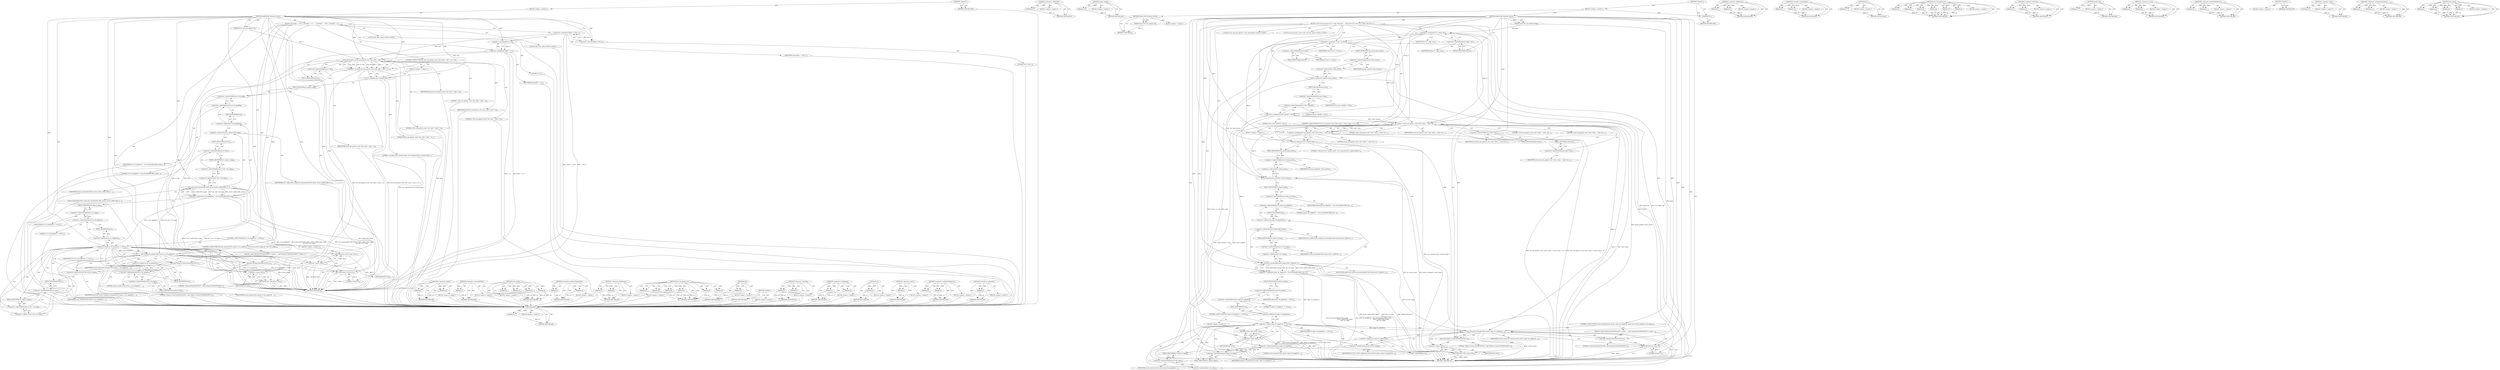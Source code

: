 digraph "dvb_attach" {
vulnerable_146 [label=<(METHOD,&lt;operator&gt;.indirectFieldAccess)>];
vulnerable_147 [label=<(PARAM,p1)>];
vulnerable_148 [label=<(PARAM,p2)>];
vulnerable_149 [label=<(BLOCK,&lt;empty&gt;,&lt;empty&gt;)>];
vulnerable_150 [label=<(METHOD_RETURN,ANY)>];
vulnerable_172 [label=<(METHOD,&lt;operator&gt;.addressOf)>];
vulnerable_173 [label=<(PARAM,p1)>];
vulnerable_174 [label=<(BLOCK,&lt;empty&gt;,&lt;empty&gt;)>];
vulnerable_175 [label=<(METHOD_RETURN,ANY)>];
vulnerable_6 [label=<(METHOD,&lt;global&gt;)<SUB>1</SUB>>];
vulnerable_7 [label=<(BLOCK,&lt;empty&gt;,&lt;empty&gt;)<SUB>1</SUB>>];
vulnerable_8 [label=<(METHOD,m88rs2000_frontend_attach)<SUB>1</SUB>>];
vulnerable_9 [label=<(PARAM,struct dvb_usb_adapter *d)<SUB>1</SUB>>];
vulnerable_10 [label=<(BLOCK,{
	u8 obuf[] = { 0x51 };
	u8 ibuf[] = { 0 };
 
...,{
	u8 obuf[] = { 0x51 };
	u8 ibuf[] = { 0 };
 
...)<SUB>2</SUB>>];
vulnerable_11 [label="<(LOCAL,u8[1] obuf: u8[1])<SUB>3</SUB>>"];
vulnerable_12 [label=<(&lt;operator&gt;.assignment,obuf[] = { 0x51 })<SUB>3</SUB>>];
vulnerable_13 [label=<(IDENTIFIER,obuf,obuf[] = { 0x51 })<SUB>3</SUB>>];
vulnerable_14 [label=<(&lt;operator&gt;.arrayInitializer,{ 0x51 })<SUB>3</SUB>>];
vulnerable_15 [label=<(LITERAL,0x51,{ 0x51 })<SUB>3</SUB>>];
vulnerable_16 [label="<(LOCAL,u8[1] ibuf: u8[1])<SUB>4</SUB>>"];
vulnerable_17 [label=<(&lt;operator&gt;.assignment,ibuf[] = { 0 })<SUB>4</SUB>>];
vulnerable_18 [label=<(IDENTIFIER,ibuf,ibuf[] = { 0 })<SUB>4</SUB>>];
vulnerable_19 [label=<(&lt;operator&gt;.arrayInitializer,{ 0 })<SUB>4</SUB>>];
vulnerable_20 [label=<(LITERAL,0,{ 0 })<SUB>4</SUB>>];
vulnerable_21 [label=<(CONTROL_STRUCTURE,IF,if (dvb_usb_generic_rw(d-&gt;dev, obuf, 1, ibuf, 1, 0) &lt; 0))<SUB>6</SUB>>];
vulnerable_22 [label=<(&lt;operator&gt;.lessThan,dvb_usb_generic_rw(d-&gt;dev, obuf, 1, ibuf, 1, 0)...)<SUB>6</SUB>>];
vulnerable_23 [label=<(dvb_usb_generic_rw,dvb_usb_generic_rw(d-&gt;dev, obuf, 1, ibuf, 1, 0))<SUB>6</SUB>>];
vulnerable_24 [label=<(&lt;operator&gt;.indirectFieldAccess,d-&gt;dev)<SUB>6</SUB>>];
vulnerable_25 [label=<(IDENTIFIER,d,dvb_usb_generic_rw(d-&gt;dev, obuf, 1, ibuf, 1, 0))<SUB>6</SUB>>];
vulnerable_26 [label=<(FIELD_IDENTIFIER,dev,dev)<SUB>6</SUB>>];
vulnerable_27 [label=<(IDENTIFIER,obuf,dvb_usb_generic_rw(d-&gt;dev, obuf, 1, ibuf, 1, 0))<SUB>6</SUB>>];
vulnerable_28 [label=<(LITERAL,1,dvb_usb_generic_rw(d-&gt;dev, obuf, 1, ibuf, 1, 0))<SUB>6</SUB>>];
vulnerable_29 [label=<(IDENTIFIER,ibuf,dvb_usb_generic_rw(d-&gt;dev, obuf, 1, ibuf, 1, 0))<SUB>6</SUB>>];
vulnerable_30 [label=<(LITERAL,1,dvb_usb_generic_rw(d-&gt;dev, obuf, 1, ibuf, 1, 0))<SUB>6</SUB>>];
vulnerable_31 [label=<(LITERAL,0,dvb_usb_generic_rw(d-&gt;dev, obuf, 1, ibuf, 1, 0))<SUB>6</SUB>>];
vulnerable_32 [label=<(LITERAL,0,dvb_usb_generic_rw(d-&gt;dev, obuf, 1, ibuf, 1, 0)...)<SUB>6</SUB>>];
vulnerable_33 [label=<(BLOCK,&lt;empty&gt;,&lt;empty&gt;)<SUB>7</SUB>>];
vulnerable_34 [label=<(err,err(&quot;command 0x51 transfer failed.&quot;))<SUB>7</SUB>>];
vulnerable_35 [label=<(LITERAL,&quot;command 0x51 transfer failed.&quot;,err(&quot;command 0x51 transfer failed.&quot;))<SUB>7</SUB>>];
vulnerable_36 [label=<(&lt;operator&gt;.assignment,d-&gt;fe_adap[0].fe = dvb_attach(m88rs2000_attach,...)<SUB>9</SUB>>];
vulnerable_37 [label=<(&lt;operator&gt;.fieldAccess,d-&gt;fe_adap[0].fe)<SUB>9</SUB>>];
vulnerable_38 [label=<(&lt;operator&gt;.indirectIndexAccess,d-&gt;fe_adap[0])<SUB>9</SUB>>];
vulnerable_39 [label=<(&lt;operator&gt;.indirectFieldAccess,d-&gt;fe_adap)<SUB>9</SUB>>];
vulnerable_40 [label=<(IDENTIFIER,d,d-&gt;fe_adap[0].fe = dvb_attach(m88rs2000_attach,...)<SUB>9</SUB>>];
vulnerable_41 [label=<(FIELD_IDENTIFIER,fe_adap,fe_adap)<SUB>9</SUB>>];
vulnerable_42 [label=<(LITERAL,0,d-&gt;fe_adap[0].fe = dvb_attach(m88rs2000_attach,...)<SUB>9</SUB>>];
vulnerable_43 [label=<(FIELD_IDENTIFIER,fe,fe)<SUB>9</SUB>>];
vulnerable_44 [label=<(dvb_attach,dvb_attach(m88rs2000_attach, &amp;s421_m88rs2000_co...)<SUB>9</SUB>>];
vulnerable_45 [label=<(IDENTIFIER,m88rs2000_attach,dvb_attach(m88rs2000_attach, &amp;s421_m88rs2000_co...)<SUB>9</SUB>>];
vulnerable_46 [label=<(&lt;operator&gt;.addressOf,&amp;s421_m88rs2000_config)<SUB>9</SUB>>];
vulnerable_47 [label=<(IDENTIFIER,s421_m88rs2000_config,dvb_attach(m88rs2000_attach, &amp;s421_m88rs2000_co...)<SUB>9</SUB>>];
vulnerable_48 [label=<(&lt;operator&gt;.addressOf,&amp;d-&gt;dev-&gt;i2c_adap)<SUB>10</SUB>>];
vulnerable_49 [label=<(&lt;operator&gt;.indirectFieldAccess,d-&gt;dev-&gt;i2c_adap)<SUB>10</SUB>>];
vulnerable_50 [label=<(&lt;operator&gt;.indirectFieldAccess,d-&gt;dev)<SUB>10</SUB>>];
vulnerable_51 [label=<(IDENTIFIER,d,dvb_attach(m88rs2000_attach, &amp;s421_m88rs2000_co...)<SUB>10</SUB>>];
vulnerable_52 [label=<(FIELD_IDENTIFIER,dev,dev)<SUB>10</SUB>>];
vulnerable_53 [label=<(FIELD_IDENTIFIER,i2c_adap,i2c_adap)<SUB>10</SUB>>];
vulnerable_54 [label=<(CONTROL_STRUCTURE,IF,if (d-&gt;fe_adap[0].fe == NULL))<SUB>12</SUB>>];
vulnerable_55 [label=<(&lt;operator&gt;.equals,d-&gt;fe_adap[0].fe == NULL)<SUB>12</SUB>>];
vulnerable_56 [label=<(&lt;operator&gt;.fieldAccess,d-&gt;fe_adap[0].fe)<SUB>12</SUB>>];
vulnerable_57 [label=<(&lt;operator&gt;.indirectIndexAccess,d-&gt;fe_adap[0])<SUB>12</SUB>>];
vulnerable_58 [label=<(&lt;operator&gt;.indirectFieldAccess,d-&gt;fe_adap)<SUB>12</SUB>>];
vulnerable_59 [label=<(IDENTIFIER,d,d-&gt;fe_adap[0].fe == NULL)<SUB>12</SUB>>];
vulnerable_60 [label=<(FIELD_IDENTIFIER,fe_adap,fe_adap)<SUB>12</SUB>>];
vulnerable_61 [label=<(LITERAL,0,d-&gt;fe_adap[0].fe == NULL)<SUB>12</SUB>>];
vulnerable_62 [label=<(FIELD_IDENTIFIER,fe,fe)<SUB>12</SUB>>];
vulnerable_63 [label=<(IDENTIFIER,NULL,d-&gt;fe_adap[0].fe == NULL)<SUB>12</SUB>>];
vulnerable_64 [label=<(BLOCK,&lt;empty&gt;,&lt;empty&gt;)<SUB>13</SUB>>];
vulnerable_65 [label=<(RETURN,return -EIO;,return -EIO;)<SUB>13</SUB>>];
vulnerable_66 [label=<(&lt;operator&gt;.minus,-EIO)<SUB>13</SUB>>];
vulnerable_67 [label=<(IDENTIFIER,EIO,-EIO)<SUB>13</SUB>>];
vulnerable_68 [label=<(CONTROL_STRUCTURE,IF,if (dvb_attach(ts2020_attach, d-&gt;fe_adap[0].fe,
 				&amp;dw2104_ts2020_config,
				&amp;d-&gt;dev-&gt;i2c_adap)))<SUB>15</SUB>>];
vulnerable_69 [label=<(dvb_attach,dvb_attach(ts2020_attach, d-&gt;fe_adap[0].fe,
 		...)<SUB>15</SUB>>];
vulnerable_70 [label=<(IDENTIFIER,ts2020_attach,dvb_attach(ts2020_attach, d-&gt;fe_adap[0].fe,
 		...)<SUB>15</SUB>>];
vulnerable_71 [label=<(&lt;operator&gt;.fieldAccess,d-&gt;fe_adap[0].fe)<SUB>15</SUB>>];
vulnerable_72 [label=<(&lt;operator&gt;.indirectIndexAccess,d-&gt;fe_adap[0])<SUB>15</SUB>>];
vulnerable_73 [label=<(&lt;operator&gt;.indirectFieldAccess,d-&gt;fe_adap)<SUB>15</SUB>>];
vulnerable_74 [label=<(IDENTIFIER,d,dvb_attach(ts2020_attach, d-&gt;fe_adap[0].fe,
 		...)<SUB>15</SUB>>];
vulnerable_75 [label=<(FIELD_IDENTIFIER,fe_adap,fe_adap)<SUB>15</SUB>>];
vulnerable_76 [label=<(LITERAL,0,dvb_attach(ts2020_attach, d-&gt;fe_adap[0].fe,
 		...)<SUB>15</SUB>>];
vulnerable_77 [label=<(FIELD_IDENTIFIER,fe,fe)<SUB>15</SUB>>];
vulnerable_78 [label=<(&lt;operator&gt;.addressOf,&amp;dw2104_ts2020_config)<SUB>16</SUB>>];
vulnerable_79 [label=<(IDENTIFIER,dw2104_ts2020_config,dvb_attach(ts2020_attach, d-&gt;fe_adap[0].fe,
 		...)<SUB>16</SUB>>];
vulnerable_80 [label=<(&lt;operator&gt;.addressOf,&amp;d-&gt;dev-&gt;i2c_adap)<SUB>17</SUB>>];
vulnerable_81 [label=<(&lt;operator&gt;.indirectFieldAccess,d-&gt;dev-&gt;i2c_adap)<SUB>17</SUB>>];
vulnerable_82 [label=<(&lt;operator&gt;.indirectFieldAccess,d-&gt;dev)<SUB>17</SUB>>];
vulnerable_83 [label=<(IDENTIFIER,d,dvb_attach(ts2020_attach, d-&gt;fe_adap[0].fe,
 		...)<SUB>17</SUB>>];
vulnerable_84 [label=<(FIELD_IDENTIFIER,dev,dev)<SUB>17</SUB>>];
vulnerable_85 [label=<(FIELD_IDENTIFIER,i2c_adap,i2c_adap)<SUB>17</SUB>>];
vulnerable_86 [label=<(BLOCK,{
 		info(&quot;Attached RS2000/TS2020!&quot;);
 		return...,{
 		info(&quot;Attached RS2000/TS2020!&quot;);
 		return...)<SUB>17</SUB>>];
vulnerable_87 [label=<(info,info(&quot;Attached RS2000/TS2020!&quot;))<SUB>18</SUB>>];
vulnerable_88 [label=<(LITERAL,&quot;Attached RS2000/TS2020!&quot;,info(&quot;Attached RS2000/TS2020!&quot;))<SUB>18</SUB>>];
vulnerable_89 [label=<(RETURN,return 0;,return 0;)<SUB>19</SUB>>];
vulnerable_90 [label=<(LITERAL,0,return 0;)<SUB>19</SUB>>];
vulnerable_91 [label=<(info,info(&quot;Failed to attach RS2000/TS2020!&quot;))<SUB>22</SUB>>];
vulnerable_92 [label=<(LITERAL,&quot;Failed to attach RS2000/TS2020!&quot;,info(&quot;Failed to attach RS2000/TS2020!&quot;))<SUB>22</SUB>>];
vulnerable_93 [label=<(RETURN,return -EIO;,return -EIO;)<SUB>23</SUB>>];
vulnerable_94 [label=<(&lt;operator&gt;.minus,-EIO)<SUB>23</SUB>>];
vulnerable_95 [label=<(IDENTIFIER,EIO,-EIO)<SUB>23</SUB>>];
vulnerable_96 [label=<(METHOD_RETURN,int)<SUB>1</SUB>>];
vulnerable_98 [label=<(METHOD_RETURN,ANY)<SUB>1</SUB>>];
vulnerable_176 [label=<(METHOD,&lt;operator&gt;.equals)>];
vulnerable_177 [label=<(PARAM,p1)>];
vulnerable_178 [label=<(PARAM,p2)>];
vulnerable_179 [label=<(BLOCK,&lt;empty&gt;,&lt;empty&gt;)>];
vulnerable_180 [label=<(METHOD_RETURN,ANY)>];
vulnerable_128 [label=<(METHOD,&lt;operator&gt;.arrayInitializer)>];
vulnerable_129 [label=<(PARAM,p1)>];
vulnerable_130 [label=<(BLOCK,&lt;empty&gt;,&lt;empty&gt;)>];
vulnerable_131 [label=<(METHOD_RETURN,ANY)>];
vulnerable_165 [label=<(METHOD,dvb_attach)>];
vulnerable_166 [label=<(PARAM,p1)>];
vulnerable_167 [label=<(PARAM,p2)>];
vulnerable_168 [label=<(PARAM,p3)>];
vulnerable_169 [label=<(PARAM,p4)>];
vulnerable_170 [label=<(BLOCK,&lt;empty&gt;,&lt;empty&gt;)>];
vulnerable_171 [label=<(METHOD_RETURN,ANY)>];
vulnerable_160 [label=<(METHOD,&lt;operator&gt;.indirectIndexAccess)>];
vulnerable_161 [label=<(PARAM,p1)>];
vulnerable_162 [label=<(PARAM,p2)>];
vulnerable_163 [label=<(BLOCK,&lt;empty&gt;,&lt;empty&gt;)>];
vulnerable_164 [label=<(METHOD_RETURN,ANY)>];
vulnerable_155 [label=<(METHOD,&lt;operator&gt;.fieldAccess)>];
vulnerable_156 [label=<(PARAM,p1)>];
vulnerable_157 [label=<(PARAM,p2)>];
vulnerable_158 [label=<(BLOCK,&lt;empty&gt;,&lt;empty&gt;)>];
vulnerable_159 [label=<(METHOD_RETURN,ANY)>];
vulnerable_137 [label=<(METHOD,dvb_usb_generic_rw)>];
vulnerable_138 [label=<(PARAM,p1)>];
vulnerable_139 [label=<(PARAM,p2)>];
vulnerable_140 [label=<(PARAM,p3)>];
vulnerable_141 [label=<(PARAM,p4)>];
vulnerable_142 [label=<(PARAM,p5)>];
vulnerable_143 [label=<(PARAM,p6)>];
vulnerable_144 [label=<(BLOCK,&lt;empty&gt;,&lt;empty&gt;)>];
vulnerable_145 [label=<(METHOD_RETURN,ANY)>];
vulnerable_185 [label=<(METHOD,info)>];
vulnerable_186 [label=<(PARAM,p1)>];
vulnerable_187 [label=<(BLOCK,&lt;empty&gt;,&lt;empty&gt;)>];
vulnerable_188 [label=<(METHOD_RETURN,ANY)>];
vulnerable_132 [label=<(METHOD,&lt;operator&gt;.lessThan)>];
vulnerable_133 [label=<(PARAM,p1)>];
vulnerable_134 [label=<(PARAM,p2)>];
vulnerable_135 [label=<(BLOCK,&lt;empty&gt;,&lt;empty&gt;)>];
vulnerable_136 [label=<(METHOD_RETURN,ANY)>];
vulnerable_123 [label=<(METHOD,&lt;operator&gt;.assignment)>];
vulnerable_124 [label=<(PARAM,p1)>];
vulnerable_125 [label=<(PARAM,p2)>];
vulnerable_126 [label=<(BLOCK,&lt;empty&gt;,&lt;empty&gt;)>];
vulnerable_127 [label=<(METHOD_RETURN,ANY)>];
vulnerable_117 [label=<(METHOD,&lt;global&gt;)<SUB>1</SUB>>];
vulnerable_118 [label=<(BLOCK,&lt;empty&gt;,&lt;empty&gt;)>];
vulnerable_119 [label=<(METHOD_RETURN,ANY)>];
vulnerable_151 [label=<(METHOD,err)>];
vulnerable_152 [label=<(PARAM,p1)>];
vulnerable_153 [label=<(BLOCK,&lt;empty&gt;,&lt;empty&gt;)>];
vulnerable_154 [label=<(METHOD_RETURN,ANY)>];
vulnerable_181 [label=<(METHOD,&lt;operator&gt;.minus)>];
vulnerable_182 [label=<(PARAM,p1)>];
vulnerable_183 [label=<(BLOCK,&lt;empty&gt;,&lt;empty&gt;)>];
vulnerable_184 [label=<(METHOD_RETURN,ANY)>];
fixed_214 [label=<(METHOD,info)>];
fixed_215 [label=<(PARAM,p1)>];
fixed_216 [label=<(BLOCK,&lt;empty&gt;,&lt;empty&gt;)>];
fixed_217 [label=<(METHOD_RETURN,ANY)>];
fixed_162 [label=<(METHOD,&lt;operator&gt;.addressOf)>];
fixed_163 [label=<(PARAM,p1)>];
fixed_164 [label=<(BLOCK,&lt;empty&gt;,&lt;empty&gt;)>];
fixed_165 [label=<(METHOD_RETURN,ANY)>];
fixed_189 [label=<(METHOD,mutex_unlock)>];
fixed_190 [label=<(PARAM,p1)>];
fixed_191 [label=<(BLOCK,&lt;empty&gt;,&lt;empty&gt;)>];
fixed_192 [label=<(METHOD_RETURN,ANY)>];
fixed_6 [label=<(METHOD,&lt;global&gt;)<SUB>1</SUB>>];
fixed_7 [label=<(BLOCK,&lt;empty&gt;,&lt;empty&gt;)<SUB>1</SUB>>];
fixed_8 [label=<(METHOD,m88rs2000_frontend_attach)<SUB>1</SUB>>];
fixed_9 [label=<(PARAM,struct dvb_usb_adapter *d)<SUB>1</SUB>>];
fixed_10 [label=<(BLOCK,&lt;empty&gt;,&lt;empty&gt;)>];
fixed_11 [label=<(METHOD_RETURN,int)<SUB>1</SUB>>];
fixed_13 [label=<(UNKNOWN,),))<SUB>1</SUB>>];
fixed_14 [label=<(METHOD,m88rs2000_frontend_attach)<SUB>2</SUB>>];
fixed_15 [label=<(PARAM,struct dvb_usb_adapter *adap)<SUB>2</SUB>>];
fixed_16 [label=<(BLOCK,{
	struct dvb_usb_device *d = adap-&gt;dev;
	struc...,{
	struct dvb_usb_device *d = adap-&gt;dev;
	struc...)<SUB>3</SUB>>];
fixed_17 [label="<(LOCAL,struct dvb_usb_device* d: dvb_usb_device*)<SUB>4</SUB>>"];
fixed_18 [label=<(&lt;operator&gt;.assignment,*d = adap-&gt;dev)<SUB>4</SUB>>];
fixed_19 [label=<(IDENTIFIER,d,*d = adap-&gt;dev)<SUB>4</SUB>>];
fixed_20 [label=<(&lt;operator&gt;.indirectFieldAccess,adap-&gt;dev)<SUB>4</SUB>>];
fixed_21 [label=<(IDENTIFIER,adap,*d = adap-&gt;dev)<SUB>4</SUB>>];
fixed_22 [label=<(FIELD_IDENTIFIER,dev,dev)<SUB>4</SUB>>];
fixed_23 [label="<(LOCAL,struct dw2102_state* state: dw2102_state*)<SUB>5</SUB>>"];
fixed_24 [label=<(&lt;operator&gt;.assignment,*state = d-&gt;priv)<SUB>5</SUB>>];
fixed_25 [label=<(IDENTIFIER,state,*state = d-&gt;priv)<SUB>5</SUB>>];
fixed_26 [label=<(&lt;operator&gt;.indirectFieldAccess,d-&gt;priv)<SUB>5</SUB>>];
fixed_27 [label=<(IDENTIFIER,d,*state = d-&gt;priv)<SUB>5</SUB>>];
fixed_28 [label=<(FIELD_IDENTIFIER,priv,priv)<SUB>5</SUB>>];
fixed_29 [label=<(mutex_lock,mutex_lock(&amp;d-&gt;data_mutex))<SUB>7</SUB>>];
fixed_30 [label=<(&lt;operator&gt;.addressOf,&amp;d-&gt;data_mutex)<SUB>7</SUB>>];
fixed_31 [label=<(&lt;operator&gt;.indirectFieldAccess,d-&gt;data_mutex)<SUB>7</SUB>>];
fixed_32 [label=<(IDENTIFIER,d,mutex_lock(&amp;d-&gt;data_mutex))<SUB>7</SUB>>];
fixed_33 [label=<(FIELD_IDENTIFIER,data_mutex,data_mutex)<SUB>7</SUB>>];
fixed_34 [label=<(&lt;operator&gt;.assignment,state-&gt;data[0] = 0x51)<SUB>9</SUB>>];
fixed_35 [label=<(&lt;operator&gt;.indirectIndexAccess,state-&gt;data[0])<SUB>9</SUB>>];
fixed_36 [label=<(&lt;operator&gt;.indirectFieldAccess,state-&gt;data)<SUB>9</SUB>>];
fixed_37 [label=<(IDENTIFIER,state,state-&gt;data[0] = 0x51)<SUB>9</SUB>>];
fixed_38 [label=<(FIELD_IDENTIFIER,data,data)<SUB>9</SUB>>];
fixed_39 [label=<(LITERAL,0,state-&gt;data[0] = 0x51)<SUB>9</SUB>>];
fixed_40 [label=<(LITERAL,0x51,state-&gt;data[0] = 0x51)<SUB>9</SUB>>];
fixed_41 [label=<(CONTROL_STRUCTURE,IF,if (dvb_usb_generic_rw(d, state-&gt;data, 1, state-&gt;data, 1, 0) &lt; 0))<SUB>11</SUB>>];
fixed_42 [label=<(&lt;operator&gt;.lessThan,dvb_usb_generic_rw(d, state-&gt;data, 1, state-&gt;da...)<SUB>11</SUB>>];
fixed_43 [label=<(dvb_usb_generic_rw,dvb_usb_generic_rw(d, state-&gt;data, 1, state-&gt;da...)<SUB>11</SUB>>];
fixed_44 [label=<(IDENTIFIER,d,dvb_usb_generic_rw(d, state-&gt;data, 1, state-&gt;da...)<SUB>11</SUB>>];
fixed_45 [label=<(&lt;operator&gt;.indirectFieldAccess,state-&gt;data)<SUB>11</SUB>>];
fixed_46 [label=<(IDENTIFIER,state,dvb_usb_generic_rw(d, state-&gt;data, 1, state-&gt;da...)<SUB>11</SUB>>];
fixed_47 [label=<(FIELD_IDENTIFIER,data,data)<SUB>11</SUB>>];
fixed_48 [label=<(LITERAL,1,dvb_usb_generic_rw(d, state-&gt;data, 1, state-&gt;da...)<SUB>11</SUB>>];
fixed_49 [label=<(&lt;operator&gt;.indirectFieldAccess,state-&gt;data)<SUB>11</SUB>>];
fixed_50 [label=<(IDENTIFIER,state,dvb_usb_generic_rw(d, state-&gt;data, 1, state-&gt;da...)<SUB>11</SUB>>];
fixed_51 [label=<(FIELD_IDENTIFIER,data,data)<SUB>11</SUB>>];
fixed_52 [label=<(LITERAL,1,dvb_usb_generic_rw(d, state-&gt;data, 1, state-&gt;da...)<SUB>11</SUB>>];
fixed_53 [label=<(LITERAL,0,dvb_usb_generic_rw(d, state-&gt;data, 1, state-&gt;da...)<SUB>11</SUB>>];
fixed_54 [label=<(LITERAL,0,dvb_usb_generic_rw(d, state-&gt;data, 1, state-&gt;da...)<SUB>11</SUB>>];
fixed_55 [label=<(BLOCK,&lt;empty&gt;,&lt;empty&gt;)<SUB>12</SUB>>];
fixed_56 [label=<(err,err(&quot;command 0x51 transfer failed.&quot;))<SUB>12</SUB>>];
fixed_57 [label=<(LITERAL,&quot;command 0x51 transfer failed.&quot;,err(&quot;command 0x51 transfer failed.&quot;))<SUB>12</SUB>>];
fixed_58 [label=<(mutex_unlock,mutex_unlock(&amp;d-&gt;data_mutex))<SUB>14</SUB>>];
fixed_59 [label=<(&lt;operator&gt;.addressOf,&amp;d-&gt;data_mutex)<SUB>14</SUB>>];
fixed_60 [label=<(&lt;operator&gt;.indirectFieldAccess,d-&gt;data_mutex)<SUB>14</SUB>>];
fixed_61 [label=<(IDENTIFIER,d,mutex_unlock(&amp;d-&gt;data_mutex))<SUB>14</SUB>>];
fixed_62 [label=<(FIELD_IDENTIFIER,data_mutex,data_mutex)<SUB>14</SUB>>];
fixed_63 [label=<(&lt;operator&gt;.assignment,adap-&gt;fe_adap[0].fe = dvb_attach(m88rs2000_atta...)<SUB>16</SUB>>];
fixed_64 [label=<(&lt;operator&gt;.fieldAccess,adap-&gt;fe_adap[0].fe)<SUB>16</SUB>>];
fixed_65 [label=<(&lt;operator&gt;.indirectIndexAccess,adap-&gt;fe_adap[0])<SUB>16</SUB>>];
fixed_66 [label=<(&lt;operator&gt;.indirectFieldAccess,adap-&gt;fe_adap)<SUB>16</SUB>>];
fixed_67 [label=<(IDENTIFIER,adap,adap-&gt;fe_adap[0].fe = dvb_attach(m88rs2000_atta...)<SUB>16</SUB>>];
fixed_68 [label=<(FIELD_IDENTIFIER,fe_adap,fe_adap)<SUB>16</SUB>>];
fixed_69 [label=<(LITERAL,0,adap-&gt;fe_adap[0].fe = dvb_attach(m88rs2000_atta...)<SUB>16</SUB>>];
fixed_70 [label=<(FIELD_IDENTIFIER,fe,fe)<SUB>16</SUB>>];
fixed_71 [label=<(dvb_attach,dvb_attach(m88rs2000_attach,
					&amp;s421_m88rs20...)<SUB>16</SUB>>];
fixed_72 [label=<(IDENTIFIER,m88rs2000_attach,dvb_attach(m88rs2000_attach,
					&amp;s421_m88rs20...)<SUB>16</SUB>>];
fixed_73 [label=<(&lt;operator&gt;.addressOf,&amp;s421_m88rs2000_config)<SUB>17</SUB>>];
fixed_74 [label=<(IDENTIFIER,s421_m88rs2000_config,dvb_attach(m88rs2000_attach,
					&amp;s421_m88rs20...)<SUB>17</SUB>>];
fixed_75 [label=<(&lt;operator&gt;.addressOf,&amp;d-&gt;i2c_adap)<SUB>18</SUB>>];
fixed_76 [label=<(&lt;operator&gt;.indirectFieldAccess,d-&gt;i2c_adap)<SUB>18</SUB>>];
fixed_77 [label=<(IDENTIFIER,d,dvb_attach(m88rs2000_attach,
					&amp;s421_m88rs20...)<SUB>18</SUB>>];
fixed_78 [label=<(FIELD_IDENTIFIER,i2c_adap,i2c_adap)<SUB>18</SUB>>];
fixed_79 [label=<(CONTROL_STRUCTURE,IF,if (adap-&gt;fe_adap[0].fe == NULL))<SUB>20</SUB>>];
fixed_80 [label=<(&lt;operator&gt;.equals,adap-&gt;fe_adap[0].fe == NULL)<SUB>20</SUB>>];
fixed_81 [label=<(&lt;operator&gt;.fieldAccess,adap-&gt;fe_adap[0].fe)<SUB>20</SUB>>];
fixed_82 [label=<(&lt;operator&gt;.indirectIndexAccess,adap-&gt;fe_adap[0])<SUB>20</SUB>>];
fixed_83 [label=<(&lt;operator&gt;.indirectFieldAccess,adap-&gt;fe_adap)<SUB>20</SUB>>];
fixed_84 [label=<(IDENTIFIER,adap,adap-&gt;fe_adap[0].fe == NULL)<SUB>20</SUB>>];
fixed_85 [label=<(FIELD_IDENTIFIER,fe_adap,fe_adap)<SUB>20</SUB>>];
fixed_86 [label=<(LITERAL,0,adap-&gt;fe_adap[0].fe == NULL)<SUB>20</SUB>>];
fixed_87 [label=<(FIELD_IDENTIFIER,fe,fe)<SUB>20</SUB>>];
fixed_88 [label=<(IDENTIFIER,NULL,adap-&gt;fe_adap[0].fe == NULL)<SUB>20</SUB>>];
fixed_89 [label=<(BLOCK,&lt;empty&gt;,&lt;empty&gt;)<SUB>21</SUB>>];
fixed_90 [label=<(RETURN,return -EIO;,return -EIO;)<SUB>21</SUB>>];
fixed_91 [label=<(&lt;operator&gt;.minus,-EIO)<SUB>21</SUB>>];
fixed_92 [label=<(IDENTIFIER,EIO,-EIO)<SUB>21</SUB>>];
fixed_93 [label=<(CONTROL_STRUCTURE,IF,if (dvb_attach(ts2020_attach, adap-&gt;fe_adap[0].fe,
 				&amp;dw2104_ts2020_config,
				&amp;d-&gt;i2c_adap)))<SUB>23</SUB>>];
fixed_94 [label=<(dvb_attach,dvb_attach(ts2020_attach, adap-&gt;fe_adap[0].fe,
...)<SUB>23</SUB>>];
fixed_95 [label=<(IDENTIFIER,ts2020_attach,dvb_attach(ts2020_attach, adap-&gt;fe_adap[0].fe,
...)<SUB>23</SUB>>];
fixed_96 [label=<(&lt;operator&gt;.fieldAccess,adap-&gt;fe_adap[0].fe)<SUB>23</SUB>>];
fixed_97 [label=<(&lt;operator&gt;.indirectIndexAccess,adap-&gt;fe_adap[0])<SUB>23</SUB>>];
fixed_98 [label=<(&lt;operator&gt;.indirectFieldAccess,adap-&gt;fe_adap)<SUB>23</SUB>>];
fixed_99 [label=<(IDENTIFIER,adap,dvb_attach(ts2020_attach, adap-&gt;fe_adap[0].fe,
...)<SUB>23</SUB>>];
fixed_100 [label=<(FIELD_IDENTIFIER,fe_adap,fe_adap)<SUB>23</SUB>>];
fixed_101 [label=<(LITERAL,0,dvb_attach(ts2020_attach, adap-&gt;fe_adap[0].fe,
...)<SUB>23</SUB>>];
fixed_102 [label=<(FIELD_IDENTIFIER,fe,fe)<SUB>23</SUB>>];
fixed_103 [label=<(&lt;operator&gt;.addressOf,&amp;dw2104_ts2020_config)<SUB>24</SUB>>];
fixed_104 [label=<(IDENTIFIER,dw2104_ts2020_config,dvb_attach(ts2020_attach, adap-&gt;fe_adap[0].fe,
...)<SUB>24</SUB>>];
fixed_105 [label=<(&lt;operator&gt;.addressOf,&amp;d-&gt;i2c_adap)<SUB>25</SUB>>];
fixed_106 [label=<(&lt;operator&gt;.indirectFieldAccess,d-&gt;i2c_adap)<SUB>25</SUB>>];
fixed_107 [label=<(IDENTIFIER,d,dvb_attach(ts2020_attach, adap-&gt;fe_adap[0].fe,
...)<SUB>25</SUB>>];
fixed_108 [label=<(FIELD_IDENTIFIER,i2c_adap,i2c_adap)<SUB>25</SUB>>];
fixed_109 [label=<(BLOCK,{
 		info(&quot;Attached RS2000/TS2020!&quot;);
 		return...,{
 		info(&quot;Attached RS2000/TS2020!&quot;);
 		return...)<SUB>25</SUB>>];
fixed_110 [label=<(info,info(&quot;Attached RS2000/TS2020!&quot;))<SUB>26</SUB>>];
fixed_111 [label=<(LITERAL,&quot;Attached RS2000/TS2020!&quot;,info(&quot;Attached RS2000/TS2020!&quot;))<SUB>26</SUB>>];
fixed_112 [label=<(RETURN,return 0;,return 0;)<SUB>27</SUB>>];
fixed_113 [label=<(LITERAL,0,return 0;)<SUB>27</SUB>>];
fixed_114 [label=<(info,info(&quot;Failed to attach RS2000/TS2020!&quot;))<SUB>30</SUB>>];
fixed_115 [label=<(LITERAL,&quot;Failed to attach RS2000/TS2020!&quot;,info(&quot;Failed to attach RS2000/TS2020!&quot;))<SUB>30</SUB>>];
fixed_116 [label=<(RETURN,return -EIO;,return -EIO;)<SUB>31</SUB>>];
fixed_117 [label=<(&lt;operator&gt;.minus,-EIO)<SUB>31</SUB>>];
fixed_118 [label=<(IDENTIFIER,EIO,-EIO)<SUB>31</SUB>>];
fixed_119 [label=<(METHOD_RETURN,int)<SUB>2</SUB>>];
fixed_121 [label=<(METHOD_RETURN,ANY)<SUB>1</SUB>>];
fixed_193 [label=<(METHOD,&lt;operator&gt;.fieldAccess)>];
fixed_194 [label=<(PARAM,p1)>];
fixed_195 [label=<(PARAM,p2)>];
fixed_196 [label=<(BLOCK,&lt;empty&gt;,&lt;empty&gt;)>];
fixed_197 [label=<(METHOD_RETURN,ANY)>];
fixed_148 [label=<(METHOD,&lt;operator&gt;.assignment)>];
fixed_149 [label=<(PARAM,p1)>];
fixed_150 [label=<(PARAM,p2)>];
fixed_151 [label=<(BLOCK,&lt;empty&gt;,&lt;empty&gt;)>];
fixed_152 [label=<(METHOD_RETURN,ANY)>];
fixed_185 [label=<(METHOD,err)>];
fixed_186 [label=<(PARAM,p1)>];
fixed_187 [label=<(BLOCK,&lt;empty&gt;,&lt;empty&gt;)>];
fixed_188 [label=<(METHOD_RETURN,ANY)>];
fixed_176 [label=<(METHOD,dvb_usb_generic_rw)>];
fixed_177 [label=<(PARAM,p1)>];
fixed_178 [label=<(PARAM,p2)>];
fixed_179 [label=<(PARAM,p3)>];
fixed_180 [label=<(PARAM,p4)>];
fixed_181 [label=<(PARAM,p5)>];
fixed_182 [label=<(PARAM,p6)>];
fixed_183 [label=<(BLOCK,&lt;empty&gt;,&lt;empty&gt;)>];
fixed_184 [label=<(METHOD_RETURN,ANY)>];
fixed_171 [label=<(METHOD,&lt;operator&gt;.lessThan)>];
fixed_172 [label=<(PARAM,p1)>];
fixed_173 [label=<(PARAM,p2)>];
fixed_174 [label=<(BLOCK,&lt;empty&gt;,&lt;empty&gt;)>];
fixed_175 [label=<(METHOD_RETURN,ANY)>];
fixed_158 [label=<(METHOD,mutex_lock)>];
fixed_159 [label=<(PARAM,p1)>];
fixed_160 [label=<(BLOCK,&lt;empty&gt;,&lt;empty&gt;)>];
fixed_161 [label=<(METHOD_RETURN,ANY)>];
fixed_205 [label=<(METHOD,&lt;operator&gt;.equals)>];
fixed_206 [label=<(PARAM,p1)>];
fixed_207 [label=<(PARAM,p2)>];
fixed_208 [label=<(BLOCK,&lt;empty&gt;,&lt;empty&gt;)>];
fixed_209 [label=<(METHOD_RETURN,ANY)>];
fixed_153 [label=<(METHOD,&lt;operator&gt;.indirectFieldAccess)>];
fixed_154 [label=<(PARAM,p1)>];
fixed_155 [label=<(PARAM,p2)>];
fixed_156 [label=<(BLOCK,&lt;empty&gt;,&lt;empty&gt;)>];
fixed_157 [label=<(METHOD_RETURN,ANY)>];
fixed_142 [label=<(METHOD,&lt;global&gt;)<SUB>1</SUB>>];
fixed_143 [label=<(BLOCK,&lt;empty&gt;,&lt;empty&gt;)>];
fixed_144 [label=<(METHOD_RETURN,ANY)>];
fixed_210 [label=<(METHOD,&lt;operator&gt;.minus)>];
fixed_211 [label=<(PARAM,p1)>];
fixed_212 [label=<(BLOCK,&lt;empty&gt;,&lt;empty&gt;)>];
fixed_213 [label=<(METHOD_RETURN,ANY)>];
fixed_166 [label=<(METHOD,&lt;operator&gt;.indirectIndexAccess)>];
fixed_167 [label=<(PARAM,p1)>];
fixed_168 [label=<(PARAM,p2)>];
fixed_169 [label=<(BLOCK,&lt;empty&gt;,&lt;empty&gt;)>];
fixed_170 [label=<(METHOD_RETURN,ANY)>];
fixed_198 [label=<(METHOD,dvb_attach)>];
fixed_199 [label=<(PARAM,p1)>];
fixed_200 [label=<(PARAM,p2)>];
fixed_201 [label=<(PARAM,p3)>];
fixed_202 [label=<(PARAM,p4)>];
fixed_203 [label=<(BLOCK,&lt;empty&gt;,&lt;empty&gt;)>];
fixed_204 [label=<(METHOD_RETURN,ANY)>];
vulnerable_146 -> vulnerable_147  [key=0, label="AST: "];
vulnerable_146 -> vulnerable_147  [key=1, label="DDG: "];
vulnerable_146 -> vulnerable_149  [key=0, label="AST: "];
vulnerable_146 -> vulnerable_148  [key=0, label="AST: "];
vulnerable_146 -> vulnerable_148  [key=1, label="DDG: "];
vulnerable_146 -> vulnerable_150  [key=0, label="AST: "];
vulnerable_146 -> vulnerable_150  [key=1, label="CFG: "];
vulnerable_147 -> vulnerable_150  [key=0, label="DDG: p1"];
vulnerable_148 -> vulnerable_150  [key=0, label="DDG: p2"];
vulnerable_149 -> fixed_214  [key=0];
vulnerable_150 -> fixed_214  [key=0];
vulnerable_172 -> vulnerable_173  [key=0, label="AST: "];
vulnerable_172 -> vulnerable_173  [key=1, label="DDG: "];
vulnerable_172 -> vulnerable_174  [key=0, label="AST: "];
vulnerable_172 -> vulnerable_175  [key=0, label="AST: "];
vulnerable_172 -> vulnerable_175  [key=1, label="CFG: "];
vulnerable_173 -> vulnerable_175  [key=0, label="DDG: p1"];
vulnerable_174 -> fixed_214  [key=0];
vulnerable_175 -> fixed_214  [key=0];
vulnerable_6 -> vulnerable_7  [key=0, label="AST: "];
vulnerable_6 -> vulnerable_98  [key=0, label="AST: "];
vulnerable_6 -> vulnerable_98  [key=1, label="CFG: "];
vulnerable_7 -> vulnerable_8  [key=0, label="AST: "];
vulnerable_8 -> vulnerable_9  [key=0, label="AST: "];
vulnerable_8 -> vulnerable_9  [key=1, label="DDG: "];
vulnerable_8 -> vulnerable_10  [key=0, label="AST: "];
vulnerable_8 -> vulnerable_96  [key=0, label="AST: "];
vulnerable_8 -> vulnerable_14  [key=0, label="CFG: "];
vulnerable_8 -> vulnerable_14  [key=1, label="DDG: "];
vulnerable_8 -> vulnerable_91  [key=0, label="DDG: "];
vulnerable_8 -> vulnerable_19  [key=0, label="DDG: "];
vulnerable_8 -> vulnerable_22  [key=0, label="DDG: "];
vulnerable_8 -> vulnerable_44  [key=0, label="DDG: "];
vulnerable_8 -> vulnerable_55  [key=0, label="DDG: "];
vulnerable_8 -> vulnerable_69  [key=0, label="DDG: "];
vulnerable_8 -> vulnerable_89  [key=0, label="DDG: "];
vulnerable_8 -> vulnerable_94  [key=0, label="DDG: "];
vulnerable_8 -> vulnerable_23  [key=0, label="DDG: "];
vulnerable_8 -> vulnerable_34  [key=0, label="DDG: "];
vulnerable_8 -> vulnerable_87  [key=0, label="DDG: "];
vulnerable_8 -> vulnerable_90  [key=0, label="DDG: "];
vulnerable_8 -> vulnerable_66  [key=0, label="DDG: "];
vulnerable_9 -> vulnerable_96  [key=0, label="DDG: d"];
vulnerable_9 -> vulnerable_23  [key=0, label="DDG: d"];
vulnerable_10 -> vulnerable_11  [key=0, label="AST: "];
vulnerable_10 -> vulnerable_12  [key=0, label="AST: "];
vulnerable_10 -> vulnerable_16  [key=0, label="AST: "];
vulnerable_10 -> vulnerable_17  [key=0, label="AST: "];
vulnerable_10 -> vulnerable_21  [key=0, label="AST: "];
vulnerable_10 -> vulnerable_36  [key=0, label="AST: "];
vulnerable_10 -> vulnerable_54  [key=0, label="AST: "];
vulnerable_10 -> vulnerable_68  [key=0, label="AST: "];
vulnerable_10 -> vulnerable_91  [key=0, label="AST: "];
vulnerable_10 -> vulnerable_93  [key=0, label="AST: "];
vulnerable_11 -> fixed_214  [key=0];
vulnerable_12 -> vulnerable_13  [key=0, label="AST: "];
vulnerable_12 -> vulnerable_14  [key=0, label="AST: "];
vulnerable_12 -> vulnerable_19  [key=0, label="CFG: "];
vulnerable_12 -> vulnerable_96  [key=0, label="DDG: { 0x51 }"];
vulnerable_12 -> vulnerable_96  [key=1, label="DDG: obuf[] = { 0x51 }"];
vulnerable_12 -> vulnerable_23  [key=0, label="DDG: obuf"];
vulnerable_13 -> fixed_214  [key=0];
vulnerable_14 -> vulnerable_15  [key=0, label="AST: "];
vulnerable_14 -> vulnerable_12  [key=0, label="CFG: "];
vulnerable_14 -> vulnerable_12  [key=1, label="DDG: 0x51"];
vulnerable_15 -> fixed_214  [key=0];
vulnerable_16 -> fixed_214  [key=0];
vulnerable_17 -> vulnerable_18  [key=0, label="AST: "];
vulnerable_17 -> vulnerable_19  [key=0, label="AST: "];
vulnerable_17 -> vulnerable_26  [key=0, label="CFG: "];
vulnerable_17 -> vulnerable_96  [key=0, label="DDG: { 0 }"];
vulnerable_17 -> vulnerable_96  [key=1, label="DDG: ibuf[] = { 0 }"];
vulnerable_17 -> vulnerable_23  [key=0, label="DDG: ibuf"];
vulnerable_18 -> fixed_214  [key=0];
vulnerable_19 -> vulnerable_20  [key=0, label="AST: "];
vulnerable_19 -> vulnerable_17  [key=0, label="CFG: "];
vulnerable_19 -> vulnerable_17  [key=1, label="DDG: 0"];
vulnerable_20 -> fixed_214  [key=0];
vulnerable_21 -> vulnerable_22  [key=0, label="AST: "];
vulnerable_21 -> vulnerable_33  [key=0, label="AST: "];
vulnerable_22 -> vulnerable_23  [key=0, label="AST: "];
vulnerable_22 -> vulnerable_32  [key=0, label="AST: "];
vulnerable_22 -> vulnerable_34  [key=0, label="CFG: "];
vulnerable_22 -> vulnerable_34  [key=1, label="CDG: "];
vulnerable_22 -> vulnerable_41  [key=0, label="CFG: "];
vulnerable_22 -> vulnerable_96  [key=0, label="DDG: dvb_usb_generic_rw(d-&gt;dev, obuf, 1, ibuf, 1, 0)"];
vulnerable_22 -> vulnerable_96  [key=1, label="DDG: dvb_usb_generic_rw(d-&gt;dev, obuf, 1, ibuf, 1, 0) &lt; 0"];
vulnerable_23 -> vulnerable_24  [key=0, label="AST: "];
vulnerable_23 -> vulnerable_27  [key=0, label="AST: "];
vulnerable_23 -> vulnerable_28  [key=0, label="AST: "];
vulnerable_23 -> vulnerable_29  [key=0, label="AST: "];
vulnerable_23 -> vulnerable_30  [key=0, label="AST: "];
vulnerable_23 -> vulnerable_31  [key=0, label="AST: "];
vulnerable_23 -> vulnerable_22  [key=0, label="CFG: "];
vulnerable_23 -> vulnerable_22  [key=1, label="DDG: obuf"];
vulnerable_23 -> vulnerable_22  [key=2, label="DDG: d-&gt;dev"];
vulnerable_23 -> vulnerable_22  [key=3, label="DDG: ibuf"];
vulnerable_23 -> vulnerable_22  [key=4, label="DDG: 1"];
vulnerable_23 -> vulnerable_22  [key=5, label="DDG: 0"];
vulnerable_23 -> vulnerable_96  [key=0, label="DDG: d-&gt;dev"];
vulnerable_23 -> vulnerable_96  [key=1, label="DDG: obuf"];
vulnerable_23 -> vulnerable_96  [key=2, label="DDG: ibuf"];
vulnerable_24 -> vulnerable_25  [key=0, label="AST: "];
vulnerable_24 -> vulnerable_26  [key=0, label="AST: "];
vulnerable_24 -> vulnerable_23  [key=0, label="CFG: "];
vulnerable_25 -> fixed_214  [key=0];
vulnerable_26 -> vulnerable_24  [key=0, label="CFG: "];
vulnerable_27 -> fixed_214  [key=0];
vulnerable_28 -> fixed_214  [key=0];
vulnerable_29 -> fixed_214  [key=0];
vulnerable_30 -> fixed_214  [key=0];
vulnerable_31 -> fixed_214  [key=0];
vulnerable_32 -> fixed_214  [key=0];
vulnerable_33 -> vulnerable_34  [key=0, label="AST: "];
vulnerable_34 -> vulnerable_35  [key=0, label="AST: "];
vulnerable_34 -> vulnerable_41  [key=0, label="CFG: "];
vulnerable_34 -> vulnerable_96  [key=0, label="DDG: err(&quot;command 0x51 transfer failed.&quot;)"];
vulnerable_35 -> fixed_214  [key=0];
vulnerable_36 -> vulnerable_37  [key=0, label="AST: "];
vulnerable_36 -> vulnerable_44  [key=0, label="AST: "];
vulnerable_36 -> vulnerable_60  [key=0, label="CFG: "];
vulnerable_36 -> vulnerable_96  [key=0, label="DDG: dvb_attach(m88rs2000_attach, &amp;s421_m88rs2000_config,
					&amp;d-&gt;dev-&gt;i2c_adap)"];
vulnerable_36 -> vulnerable_96  [key=1, label="DDG: d-&gt;fe_adap[0].fe = dvb_attach(m88rs2000_attach, &amp;s421_m88rs2000_config,
					&amp;d-&gt;dev-&gt;i2c_adap)"];
vulnerable_36 -> vulnerable_55  [key=0, label="DDG: d-&gt;fe_adap[0].fe"];
vulnerable_37 -> vulnerable_38  [key=0, label="AST: "];
vulnerable_37 -> vulnerable_43  [key=0, label="AST: "];
vulnerable_37 -> vulnerable_46  [key=0, label="CFG: "];
vulnerable_38 -> vulnerable_39  [key=0, label="AST: "];
vulnerable_38 -> vulnerable_42  [key=0, label="AST: "];
vulnerable_38 -> vulnerable_43  [key=0, label="CFG: "];
vulnerable_39 -> vulnerable_40  [key=0, label="AST: "];
vulnerable_39 -> vulnerable_41  [key=0, label="AST: "];
vulnerable_39 -> vulnerable_38  [key=0, label="CFG: "];
vulnerable_40 -> fixed_214  [key=0];
vulnerable_41 -> vulnerable_39  [key=0, label="CFG: "];
vulnerable_42 -> fixed_214  [key=0];
vulnerable_43 -> vulnerable_37  [key=0, label="CFG: "];
vulnerable_44 -> vulnerable_45  [key=0, label="AST: "];
vulnerable_44 -> vulnerable_46  [key=0, label="AST: "];
vulnerable_44 -> vulnerable_48  [key=0, label="AST: "];
vulnerable_44 -> vulnerable_36  [key=0, label="CFG: "];
vulnerable_44 -> vulnerable_36  [key=1, label="DDG: m88rs2000_attach"];
vulnerable_44 -> vulnerable_36  [key=2, label="DDG: &amp;s421_m88rs2000_config"];
vulnerable_44 -> vulnerable_36  [key=3, label="DDG: &amp;d-&gt;dev-&gt;i2c_adap"];
vulnerable_44 -> vulnerable_96  [key=0, label="DDG: &amp;s421_m88rs2000_config"];
vulnerable_44 -> vulnerable_96  [key=1, label="DDG: &amp;d-&gt;dev-&gt;i2c_adap"];
vulnerable_44 -> vulnerable_96  [key=2, label="DDG: m88rs2000_attach"];
vulnerable_44 -> vulnerable_69  [key=0, label="DDG: &amp;d-&gt;dev-&gt;i2c_adap"];
vulnerable_45 -> fixed_214  [key=0];
vulnerable_46 -> vulnerable_47  [key=0, label="AST: "];
vulnerable_46 -> vulnerable_52  [key=0, label="CFG: "];
vulnerable_47 -> fixed_214  [key=0];
vulnerable_48 -> vulnerable_49  [key=0, label="AST: "];
vulnerable_48 -> vulnerable_44  [key=0, label="CFG: "];
vulnerable_49 -> vulnerable_50  [key=0, label="AST: "];
vulnerable_49 -> vulnerable_53  [key=0, label="AST: "];
vulnerable_49 -> vulnerable_48  [key=0, label="CFG: "];
vulnerable_50 -> vulnerable_51  [key=0, label="AST: "];
vulnerable_50 -> vulnerable_52  [key=0, label="AST: "];
vulnerable_50 -> vulnerable_53  [key=0, label="CFG: "];
vulnerable_51 -> fixed_214  [key=0];
vulnerable_52 -> vulnerable_50  [key=0, label="CFG: "];
vulnerable_53 -> vulnerable_49  [key=0, label="CFG: "];
vulnerable_54 -> vulnerable_55  [key=0, label="AST: "];
vulnerable_54 -> vulnerable_64  [key=0, label="AST: "];
vulnerable_55 -> vulnerable_56  [key=0, label="AST: "];
vulnerable_55 -> vulnerable_63  [key=0, label="AST: "];
vulnerable_55 -> vulnerable_66  [key=0, label="CFG: "];
vulnerable_55 -> vulnerable_66  [key=1, label="CDG: "];
vulnerable_55 -> vulnerable_75  [key=0, label="CFG: "];
vulnerable_55 -> vulnerable_75  [key=1, label="CDG: "];
vulnerable_55 -> vulnerable_96  [key=0, label="DDG: d-&gt;fe_adap[0].fe"];
vulnerable_55 -> vulnerable_96  [key=1, label="DDG: d-&gt;fe_adap[0].fe == NULL"];
vulnerable_55 -> vulnerable_96  [key=2, label="DDG: NULL"];
vulnerable_55 -> vulnerable_69  [key=0, label="DDG: d-&gt;fe_adap[0].fe"];
vulnerable_55 -> vulnerable_69  [key=1, label="CDG: "];
vulnerable_55 -> vulnerable_80  [key=0, label="CDG: "];
vulnerable_55 -> vulnerable_73  [key=0, label="CDG: "];
vulnerable_55 -> vulnerable_77  [key=0, label="CDG: "];
vulnerable_55 -> vulnerable_71  [key=0, label="CDG: "];
vulnerable_55 -> vulnerable_81  [key=0, label="CDG: "];
vulnerable_55 -> vulnerable_84  [key=0, label="CDG: "];
vulnerable_55 -> vulnerable_85  [key=0, label="CDG: "];
vulnerable_55 -> vulnerable_72  [key=0, label="CDG: "];
vulnerable_55 -> vulnerable_65  [key=0, label="CDG: "];
vulnerable_55 -> vulnerable_82  [key=0, label="CDG: "];
vulnerable_55 -> vulnerable_78  [key=0, label="CDG: "];
vulnerable_56 -> vulnerable_57  [key=0, label="AST: "];
vulnerable_56 -> vulnerable_62  [key=0, label="AST: "];
vulnerable_56 -> vulnerable_55  [key=0, label="CFG: "];
vulnerable_57 -> vulnerable_58  [key=0, label="AST: "];
vulnerable_57 -> vulnerable_61  [key=0, label="AST: "];
vulnerable_57 -> vulnerable_62  [key=0, label="CFG: "];
vulnerable_58 -> vulnerable_59  [key=0, label="AST: "];
vulnerable_58 -> vulnerable_60  [key=0, label="AST: "];
vulnerable_58 -> vulnerable_57  [key=0, label="CFG: "];
vulnerable_59 -> fixed_214  [key=0];
vulnerable_60 -> vulnerable_58  [key=0, label="CFG: "];
vulnerable_61 -> fixed_214  [key=0];
vulnerable_62 -> vulnerable_56  [key=0, label="CFG: "];
vulnerable_63 -> fixed_214  [key=0];
vulnerable_64 -> vulnerable_65  [key=0, label="AST: "];
vulnerable_65 -> vulnerable_66  [key=0, label="AST: "];
vulnerable_65 -> vulnerable_96  [key=0, label="CFG: "];
vulnerable_65 -> vulnerable_96  [key=1, label="DDG: &lt;RET&gt;"];
vulnerable_66 -> vulnerable_67  [key=0, label="AST: "];
vulnerable_66 -> vulnerable_65  [key=0, label="CFG: "];
vulnerable_66 -> vulnerable_65  [key=1, label="DDG: -EIO"];
vulnerable_66 -> vulnerable_96  [key=0, label="DDG: EIO"];
vulnerable_66 -> vulnerable_96  [key=1, label="DDG: -EIO"];
vulnerable_67 -> fixed_214  [key=0];
vulnerable_68 -> vulnerable_69  [key=0, label="AST: "];
vulnerable_68 -> vulnerable_86  [key=0, label="AST: "];
vulnerable_69 -> vulnerable_70  [key=0, label="AST: "];
vulnerable_69 -> vulnerable_71  [key=0, label="AST: "];
vulnerable_69 -> vulnerable_78  [key=0, label="AST: "];
vulnerable_69 -> vulnerable_80  [key=0, label="AST: "];
vulnerable_69 -> vulnerable_87  [key=0, label="CFG: "];
vulnerable_69 -> vulnerable_87  [key=1, label="CDG: "];
vulnerable_69 -> vulnerable_91  [key=0, label="CFG: "];
vulnerable_69 -> vulnerable_91  [key=1, label="CDG: "];
vulnerable_69 -> vulnerable_96  [key=0, label="DDG: ts2020_attach"];
vulnerable_69 -> vulnerable_94  [key=0, label="CDG: "];
vulnerable_69 -> vulnerable_89  [key=0, label="CDG: "];
vulnerable_69 -> vulnerable_93  [key=0, label="CDG: "];
vulnerable_70 -> fixed_214  [key=0];
vulnerable_71 -> vulnerable_72  [key=0, label="AST: "];
vulnerable_71 -> vulnerable_77  [key=0, label="AST: "];
vulnerable_71 -> vulnerable_78  [key=0, label="CFG: "];
vulnerable_72 -> vulnerable_73  [key=0, label="AST: "];
vulnerable_72 -> vulnerable_76  [key=0, label="AST: "];
vulnerable_72 -> vulnerable_77  [key=0, label="CFG: "];
vulnerable_73 -> vulnerable_74  [key=0, label="AST: "];
vulnerable_73 -> vulnerable_75  [key=0, label="AST: "];
vulnerable_73 -> vulnerable_72  [key=0, label="CFG: "];
vulnerable_74 -> fixed_214  [key=0];
vulnerable_75 -> vulnerable_73  [key=0, label="CFG: "];
vulnerable_76 -> fixed_214  [key=0];
vulnerable_77 -> vulnerable_71  [key=0, label="CFG: "];
vulnerable_78 -> vulnerable_79  [key=0, label="AST: "];
vulnerable_78 -> vulnerable_84  [key=0, label="CFG: "];
vulnerable_79 -> fixed_214  [key=0];
vulnerable_80 -> vulnerable_81  [key=0, label="AST: "];
vulnerable_80 -> vulnerable_69  [key=0, label="CFG: "];
vulnerable_81 -> vulnerable_82  [key=0, label="AST: "];
vulnerable_81 -> vulnerable_85  [key=0, label="AST: "];
vulnerable_81 -> vulnerable_80  [key=0, label="CFG: "];
vulnerable_82 -> vulnerable_83  [key=0, label="AST: "];
vulnerable_82 -> vulnerable_84  [key=0, label="AST: "];
vulnerable_82 -> vulnerable_85  [key=0, label="CFG: "];
vulnerable_83 -> fixed_214  [key=0];
vulnerable_84 -> vulnerable_82  [key=0, label="CFG: "];
vulnerable_85 -> vulnerable_81  [key=0, label="CFG: "];
vulnerable_86 -> vulnerable_87  [key=0, label="AST: "];
vulnerable_86 -> vulnerable_89  [key=0, label="AST: "];
vulnerable_87 -> vulnerable_88  [key=0, label="AST: "];
vulnerable_87 -> vulnerable_89  [key=0, label="CFG: "];
vulnerable_88 -> fixed_214  [key=0];
vulnerable_89 -> vulnerable_90  [key=0, label="AST: "];
vulnerable_89 -> vulnerable_96  [key=0, label="CFG: "];
vulnerable_89 -> vulnerable_96  [key=1, label="DDG: &lt;RET&gt;"];
vulnerable_90 -> vulnerable_89  [key=0, label="DDG: 0"];
vulnerable_91 -> vulnerable_92  [key=0, label="AST: "];
vulnerable_91 -> vulnerable_94  [key=0, label="CFG: "];
vulnerable_92 -> fixed_214  [key=0];
vulnerable_93 -> vulnerable_94  [key=0, label="AST: "];
vulnerable_93 -> vulnerable_96  [key=0, label="CFG: "];
vulnerable_93 -> vulnerable_96  [key=1, label="DDG: &lt;RET&gt;"];
vulnerable_94 -> vulnerable_95  [key=0, label="AST: "];
vulnerable_94 -> vulnerable_93  [key=0, label="CFG: "];
vulnerable_94 -> vulnerable_93  [key=1, label="DDG: -EIO"];
vulnerable_95 -> fixed_214  [key=0];
vulnerable_96 -> fixed_214  [key=0];
vulnerable_98 -> fixed_214  [key=0];
vulnerable_176 -> vulnerable_177  [key=0, label="AST: "];
vulnerable_176 -> vulnerable_177  [key=1, label="DDG: "];
vulnerable_176 -> vulnerable_179  [key=0, label="AST: "];
vulnerable_176 -> vulnerable_178  [key=0, label="AST: "];
vulnerable_176 -> vulnerable_178  [key=1, label="DDG: "];
vulnerable_176 -> vulnerable_180  [key=0, label="AST: "];
vulnerable_176 -> vulnerable_180  [key=1, label="CFG: "];
vulnerable_177 -> vulnerable_180  [key=0, label="DDG: p1"];
vulnerable_178 -> vulnerable_180  [key=0, label="DDG: p2"];
vulnerable_179 -> fixed_214  [key=0];
vulnerable_180 -> fixed_214  [key=0];
vulnerable_128 -> vulnerable_129  [key=0, label="AST: "];
vulnerable_128 -> vulnerable_129  [key=1, label="DDG: "];
vulnerable_128 -> vulnerable_130  [key=0, label="AST: "];
vulnerable_128 -> vulnerable_131  [key=0, label="AST: "];
vulnerable_128 -> vulnerable_131  [key=1, label="CFG: "];
vulnerable_129 -> vulnerable_131  [key=0, label="DDG: p1"];
vulnerable_130 -> fixed_214  [key=0];
vulnerable_131 -> fixed_214  [key=0];
vulnerable_165 -> vulnerable_166  [key=0, label="AST: "];
vulnerable_165 -> vulnerable_166  [key=1, label="DDG: "];
vulnerable_165 -> vulnerable_170  [key=0, label="AST: "];
vulnerable_165 -> vulnerable_167  [key=0, label="AST: "];
vulnerable_165 -> vulnerable_167  [key=1, label="DDG: "];
vulnerable_165 -> vulnerable_171  [key=0, label="AST: "];
vulnerable_165 -> vulnerable_171  [key=1, label="CFG: "];
vulnerable_165 -> vulnerable_168  [key=0, label="AST: "];
vulnerable_165 -> vulnerable_168  [key=1, label="DDG: "];
vulnerable_165 -> vulnerable_169  [key=0, label="AST: "];
vulnerable_165 -> vulnerable_169  [key=1, label="DDG: "];
vulnerable_166 -> vulnerable_171  [key=0, label="DDG: p1"];
vulnerable_167 -> vulnerable_171  [key=0, label="DDG: p2"];
vulnerable_168 -> vulnerable_171  [key=0, label="DDG: p3"];
vulnerable_169 -> vulnerable_171  [key=0, label="DDG: p4"];
vulnerable_170 -> fixed_214  [key=0];
vulnerable_171 -> fixed_214  [key=0];
vulnerable_160 -> vulnerable_161  [key=0, label="AST: "];
vulnerable_160 -> vulnerable_161  [key=1, label="DDG: "];
vulnerable_160 -> vulnerable_163  [key=0, label="AST: "];
vulnerable_160 -> vulnerable_162  [key=0, label="AST: "];
vulnerable_160 -> vulnerable_162  [key=1, label="DDG: "];
vulnerable_160 -> vulnerable_164  [key=0, label="AST: "];
vulnerable_160 -> vulnerable_164  [key=1, label="CFG: "];
vulnerable_161 -> vulnerable_164  [key=0, label="DDG: p1"];
vulnerable_162 -> vulnerable_164  [key=0, label="DDG: p2"];
vulnerable_163 -> fixed_214  [key=0];
vulnerable_164 -> fixed_214  [key=0];
vulnerable_155 -> vulnerable_156  [key=0, label="AST: "];
vulnerable_155 -> vulnerable_156  [key=1, label="DDG: "];
vulnerable_155 -> vulnerable_158  [key=0, label="AST: "];
vulnerable_155 -> vulnerable_157  [key=0, label="AST: "];
vulnerable_155 -> vulnerable_157  [key=1, label="DDG: "];
vulnerable_155 -> vulnerable_159  [key=0, label="AST: "];
vulnerable_155 -> vulnerable_159  [key=1, label="CFG: "];
vulnerable_156 -> vulnerable_159  [key=0, label="DDG: p1"];
vulnerable_157 -> vulnerable_159  [key=0, label="DDG: p2"];
vulnerable_158 -> fixed_214  [key=0];
vulnerable_159 -> fixed_214  [key=0];
vulnerable_137 -> vulnerable_138  [key=0, label="AST: "];
vulnerable_137 -> vulnerable_138  [key=1, label="DDG: "];
vulnerable_137 -> vulnerable_144  [key=0, label="AST: "];
vulnerable_137 -> vulnerable_139  [key=0, label="AST: "];
vulnerable_137 -> vulnerable_139  [key=1, label="DDG: "];
vulnerable_137 -> vulnerable_145  [key=0, label="AST: "];
vulnerable_137 -> vulnerable_145  [key=1, label="CFG: "];
vulnerable_137 -> vulnerable_140  [key=0, label="AST: "];
vulnerable_137 -> vulnerable_140  [key=1, label="DDG: "];
vulnerable_137 -> vulnerable_141  [key=0, label="AST: "];
vulnerable_137 -> vulnerable_141  [key=1, label="DDG: "];
vulnerable_137 -> vulnerable_142  [key=0, label="AST: "];
vulnerable_137 -> vulnerable_142  [key=1, label="DDG: "];
vulnerable_137 -> vulnerable_143  [key=0, label="AST: "];
vulnerable_137 -> vulnerable_143  [key=1, label="DDG: "];
vulnerable_138 -> vulnerable_145  [key=0, label="DDG: p1"];
vulnerable_139 -> vulnerable_145  [key=0, label="DDG: p2"];
vulnerable_140 -> vulnerable_145  [key=0, label="DDG: p3"];
vulnerable_141 -> vulnerable_145  [key=0, label="DDG: p4"];
vulnerable_142 -> vulnerable_145  [key=0, label="DDG: p5"];
vulnerable_143 -> vulnerable_145  [key=0, label="DDG: p6"];
vulnerable_144 -> fixed_214  [key=0];
vulnerable_145 -> fixed_214  [key=0];
vulnerable_185 -> vulnerable_186  [key=0, label="AST: "];
vulnerable_185 -> vulnerable_186  [key=1, label="DDG: "];
vulnerable_185 -> vulnerable_187  [key=0, label="AST: "];
vulnerable_185 -> vulnerable_188  [key=0, label="AST: "];
vulnerable_185 -> vulnerable_188  [key=1, label="CFG: "];
vulnerable_186 -> vulnerable_188  [key=0, label="DDG: p1"];
vulnerable_187 -> fixed_214  [key=0];
vulnerable_188 -> fixed_214  [key=0];
vulnerable_132 -> vulnerable_133  [key=0, label="AST: "];
vulnerable_132 -> vulnerable_133  [key=1, label="DDG: "];
vulnerable_132 -> vulnerable_135  [key=0, label="AST: "];
vulnerable_132 -> vulnerable_134  [key=0, label="AST: "];
vulnerable_132 -> vulnerable_134  [key=1, label="DDG: "];
vulnerable_132 -> vulnerable_136  [key=0, label="AST: "];
vulnerable_132 -> vulnerable_136  [key=1, label="CFG: "];
vulnerable_133 -> vulnerable_136  [key=0, label="DDG: p1"];
vulnerable_134 -> vulnerable_136  [key=0, label="DDG: p2"];
vulnerable_135 -> fixed_214  [key=0];
vulnerable_136 -> fixed_214  [key=0];
vulnerable_123 -> vulnerable_124  [key=0, label="AST: "];
vulnerable_123 -> vulnerable_124  [key=1, label="DDG: "];
vulnerable_123 -> vulnerable_126  [key=0, label="AST: "];
vulnerable_123 -> vulnerable_125  [key=0, label="AST: "];
vulnerable_123 -> vulnerable_125  [key=1, label="DDG: "];
vulnerable_123 -> vulnerable_127  [key=0, label="AST: "];
vulnerable_123 -> vulnerable_127  [key=1, label="CFG: "];
vulnerable_124 -> vulnerable_127  [key=0, label="DDG: p1"];
vulnerable_125 -> vulnerable_127  [key=0, label="DDG: p2"];
vulnerable_126 -> fixed_214  [key=0];
vulnerable_127 -> fixed_214  [key=0];
vulnerable_117 -> vulnerable_118  [key=0, label="AST: "];
vulnerable_117 -> vulnerable_119  [key=0, label="AST: "];
vulnerable_117 -> vulnerable_119  [key=1, label="CFG: "];
vulnerable_118 -> fixed_214  [key=0];
vulnerable_119 -> fixed_214  [key=0];
vulnerable_151 -> vulnerable_152  [key=0, label="AST: "];
vulnerable_151 -> vulnerable_152  [key=1, label="DDG: "];
vulnerable_151 -> vulnerable_153  [key=0, label="AST: "];
vulnerable_151 -> vulnerable_154  [key=0, label="AST: "];
vulnerable_151 -> vulnerable_154  [key=1, label="CFG: "];
vulnerable_152 -> vulnerable_154  [key=0, label="DDG: p1"];
vulnerable_153 -> fixed_214  [key=0];
vulnerable_154 -> fixed_214  [key=0];
vulnerable_181 -> vulnerable_182  [key=0, label="AST: "];
vulnerable_181 -> vulnerable_182  [key=1, label="DDG: "];
vulnerable_181 -> vulnerable_183  [key=0, label="AST: "];
vulnerable_181 -> vulnerable_184  [key=0, label="AST: "];
vulnerable_181 -> vulnerable_184  [key=1, label="CFG: "];
vulnerable_182 -> vulnerable_184  [key=0, label="DDG: p1"];
vulnerable_183 -> fixed_214  [key=0];
vulnerable_184 -> fixed_214  [key=0];
fixed_214 -> fixed_215  [key=0, label="AST: "];
fixed_214 -> fixed_215  [key=1, label="DDG: "];
fixed_214 -> fixed_216  [key=0, label="AST: "];
fixed_214 -> fixed_217  [key=0, label="AST: "];
fixed_214 -> fixed_217  [key=1, label="CFG: "];
fixed_215 -> fixed_217  [key=0, label="DDG: p1"];
fixed_162 -> fixed_163  [key=0, label="AST: "];
fixed_162 -> fixed_163  [key=1, label="DDG: "];
fixed_162 -> fixed_164  [key=0, label="AST: "];
fixed_162 -> fixed_165  [key=0, label="AST: "];
fixed_162 -> fixed_165  [key=1, label="CFG: "];
fixed_163 -> fixed_165  [key=0, label="DDG: p1"];
fixed_189 -> fixed_190  [key=0, label="AST: "];
fixed_189 -> fixed_190  [key=1, label="DDG: "];
fixed_189 -> fixed_191  [key=0, label="AST: "];
fixed_189 -> fixed_192  [key=0, label="AST: "];
fixed_189 -> fixed_192  [key=1, label="CFG: "];
fixed_190 -> fixed_192  [key=0, label="DDG: p1"];
fixed_6 -> fixed_7  [key=0, label="AST: "];
fixed_6 -> fixed_121  [key=0, label="AST: "];
fixed_6 -> fixed_13  [key=0, label="CFG: "];
fixed_7 -> fixed_8  [key=0, label="AST: "];
fixed_7 -> fixed_13  [key=0, label="AST: "];
fixed_7 -> fixed_14  [key=0, label="AST: "];
fixed_8 -> fixed_9  [key=0, label="AST: "];
fixed_8 -> fixed_9  [key=1, label="DDG: "];
fixed_8 -> fixed_10  [key=0, label="AST: "];
fixed_8 -> fixed_11  [key=0, label="AST: "];
fixed_8 -> fixed_11  [key=1, label="CFG: "];
fixed_9 -> fixed_11  [key=0, label="DDG: d"];
fixed_13 -> fixed_121  [key=0, label="CFG: "];
fixed_14 -> fixed_15  [key=0, label="AST: "];
fixed_14 -> fixed_15  [key=1, label="DDG: "];
fixed_14 -> fixed_16  [key=0, label="AST: "];
fixed_14 -> fixed_119  [key=0, label="AST: "];
fixed_14 -> fixed_22  [key=0, label="CFG: "];
fixed_14 -> fixed_34  [key=0, label="DDG: "];
fixed_14 -> fixed_114  [key=0, label="DDG: "];
fixed_14 -> fixed_42  [key=0, label="DDG: "];
fixed_14 -> fixed_71  [key=0, label="DDG: "];
fixed_14 -> fixed_80  [key=0, label="DDG: "];
fixed_14 -> fixed_94  [key=0, label="DDG: "];
fixed_14 -> fixed_112  [key=0, label="DDG: "];
fixed_14 -> fixed_117  [key=0, label="DDG: "];
fixed_14 -> fixed_43  [key=0, label="DDG: "];
fixed_14 -> fixed_56  [key=0, label="DDG: "];
fixed_14 -> fixed_110  [key=0, label="DDG: "];
fixed_14 -> fixed_113  [key=0, label="DDG: "];
fixed_14 -> fixed_91  [key=0, label="DDG: "];
fixed_15 -> fixed_119  [key=0, label="DDG: adap"];
fixed_15 -> fixed_18  [key=0, label="DDG: adap"];
fixed_16 -> fixed_17  [key=0, label="AST: "];
fixed_16 -> fixed_18  [key=0, label="AST: "];
fixed_16 -> fixed_23  [key=0, label="AST: "];
fixed_16 -> fixed_24  [key=0, label="AST: "];
fixed_16 -> fixed_29  [key=0, label="AST: "];
fixed_16 -> fixed_34  [key=0, label="AST: "];
fixed_16 -> fixed_41  [key=0, label="AST: "];
fixed_16 -> fixed_58  [key=0, label="AST: "];
fixed_16 -> fixed_63  [key=0, label="AST: "];
fixed_16 -> fixed_79  [key=0, label="AST: "];
fixed_16 -> fixed_93  [key=0, label="AST: "];
fixed_16 -> fixed_114  [key=0, label="AST: "];
fixed_16 -> fixed_116  [key=0, label="AST: "];
fixed_18 -> fixed_19  [key=0, label="AST: "];
fixed_18 -> fixed_20  [key=0, label="AST: "];
fixed_18 -> fixed_28  [key=0, label="CFG: "];
fixed_18 -> fixed_119  [key=0, label="DDG: adap-&gt;dev"];
fixed_18 -> fixed_119  [key=1, label="DDG: *d = adap-&gt;dev"];
fixed_18 -> fixed_24  [key=0, label="DDG: d"];
fixed_18 -> fixed_29  [key=0, label="DDG: d"];
fixed_18 -> fixed_58  [key=0, label="DDG: d"];
fixed_18 -> fixed_43  [key=0, label="DDG: d"];
fixed_20 -> fixed_21  [key=0, label="AST: "];
fixed_20 -> fixed_22  [key=0, label="AST: "];
fixed_20 -> fixed_18  [key=0, label="CFG: "];
fixed_22 -> fixed_20  [key=0, label="CFG: "];
fixed_24 -> fixed_25  [key=0, label="AST: "];
fixed_24 -> fixed_26  [key=0, label="AST: "];
fixed_24 -> fixed_33  [key=0, label="CFG: "];
fixed_24 -> fixed_119  [key=0, label="DDG: state"];
fixed_24 -> fixed_119  [key=1, label="DDG: d-&gt;priv"];
fixed_24 -> fixed_119  [key=2, label="DDG: *state = d-&gt;priv"];
fixed_24 -> fixed_43  [key=0, label="DDG: state"];
fixed_26 -> fixed_27  [key=0, label="AST: "];
fixed_26 -> fixed_28  [key=0, label="AST: "];
fixed_26 -> fixed_24  [key=0, label="CFG: "];
fixed_28 -> fixed_26  [key=0, label="CFG: "];
fixed_29 -> fixed_30  [key=0, label="AST: "];
fixed_29 -> fixed_38  [key=0, label="CFG: "];
fixed_29 -> fixed_119  [key=0, label="DDG: mutex_lock(&amp;d-&gt;data_mutex)"];
fixed_29 -> fixed_58  [key=0, label="DDG: &amp;d-&gt;data_mutex"];
fixed_30 -> fixed_31  [key=0, label="AST: "];
fixed_30 -> fixed_29  [key=0, label="CFG: "];
fixed_31 -> fixed_32  [key=0, label="AST: "];
fixed_31 -> fixed_33  [key=0, label="AST: "];
fixed_31 -> fixed_30  [key=0, label="CFG: "];
fixed_33 -> fixed_31  [key=0, label="CFG: "];
fixed_34 -> fixed_35  [key=0, label="AST: "];
fixed_34 -> fixed_40  [key=0, label="AST: "];
fixed_34 -> fixed_47  [key=0, label="CFG: "];
fixed_34 -> fixed_119  [key=0, label="DDG: state-&gt;data[0]"];
fixed_34 -> fixed_119  [key=1, label="DDG: state-&gt;data[0] = 0x51"];
fixed_34 -> fixed_43  [key=0, label="DDG: state-&gt;data[0]"];
fixed_35 -> fixed_36  [key=0, label="AST: "];
fixed_35 -> fixed_39  [key=0, label="AST: "];
fixed_35 -> fixed_34  [key=0, label="CFG: "];
fixed_36 -> fixed_37  [key=0, label="AST: "];
fixed_36 -> fixed_38  [key=0, label="AST: "];
fixed_36 -> fixed_35  [key=0, label="CFG: "];
fixed_38 -> fixed_36  [key=0, label="CFG: "];
fixed_41 -> fixed_42  [key=0, label="AST: "];
fixed_41 -> fixed_55  [key=0, label="AST: "];
fixed_42 -> fixed_43  [key=0, label="AST: "];
fixed_42 -> fixed_54  [key=0, label="AST: "];
fixed_42 -> fixed_56  [key=0, label="CFG: "];
fixed_42 -> fixed_56  [key=1, label="CDG: "];
fixed_42 -> fixed_62  [key=0, label="CFG: "];
fixed_42 -> fixed_119  [key=0, label="DDG: dvb_usb_generic_rw(d, state-&gt;data, 1, state-&gt;data, 1, 0)"];
fixed_42 -> fixed_119  [key=1, label="DDG: dvb_usb_generic_rw(d, state-&gt;data, 1, state-&gt;data, 1, 0) &lt; 0"];
fixed_43 -> fixed_44  [key=0, label="AST: "];
fixed_43 -> fixed_45  [key=0, label="AST: "];
fixed_43 -> fixed_48  [key=0, label="AST: "];
fixed_43 -> fixed_49  [key=0, label="AST: "];
fixed_43 -> fixed_52  [key=0, label="AST: "];
fixed_43 -> fixed_53  [key=0, label="AST: "];
fixed_43 -> fixed_42  [key=0, label="CFG: "];
fixed_43 -> fixed_42  [key=1, label="DDG: d"];
fixed_43 -> fixed_42  [key=2, label="DDG: state-&gt;data"];
fixed_43 -> fixed_42  [key=3, label="DDG: 1"];
fixed_43 -> fixed_42  [key=4, label="DDG: 0"];
fixed_43 -> fixed_119  [key=0, label="DDG: d"];
fixed_43 -> fixed_119  [key=1, label="DDG: state-&gt;data"];
fixed_43 -> fixed_58  [key=0, label="DDG: d"];
fixed_43 -> fixed_71  [key=0, label="DDG: d"];
fixed_43 -> fixed_94  [key=0, label="DDG: d"];
fixed_45 -> fixed_46  [key=0, label="AST: "];
fixed_45 -> fixed_47  [key=0, label="AST: "];
fixed_45 -> fixed_51  [key=0, label="CFG: "];
fixed_47 -> fixed_45  [key=0, label="CFG: "];
fixed_49 -> fixed_50  [key=0, label="AST: "];
fixed_49 -> fixed_51  [key=0, label="AST: "];
fixed_49 -> fixed_43  [key=0, label="CFG: "];
fixed_51 -> fixed_49  [key=0, label="CFG: "];
fixed_55 -> fixed_56  [key=0, label="AST: "];
fixed_56 -> fixed_57  [key=0, label="AST: "];
fixed_56 -> fixed_62  [key=0, label="CFG: "];
fixed_56 -> fixed_119  [key=0, label="DDG: err(&quot;command 0x51 transfer failed.&quot;)"];
fixed_58 -> fixed_59  [key=0, label="AST: "];
fixed_58 -> fixed_68  [key=0, label="CFG: "];
fixed_58 -> fixed_119  [key=0, label="DDG: &amp;d-&gt;data_mutex"];
fixed_58 -> fixed_119  [key=1, label="DDG: mutex_unlock(&amp;d-&gt;data_mutex)"];
fixed_59 -> fixed_60  [key=0, label="AST: "];
fixed_59 -> fixed_58  [key=0, label="CFG: "];
fixed_60 -> fixed_61  [key=0, label="AST: "];
fixed_60 -> fixed_62  [key=0, label="AST: "];
fixed_60 -> fixed_59  [key=0, label="CFG: "];
fixed_62 -> fixed_60  [key=0, label="CFG: "];
fixed_63 -> fixed_64  [key=0, label="AST: "];
fixed_63 -> fixed_71  [key=0, label="AST: "];
fixed_63 -> fixed_85  [key=0, label="CFG: "];
fixed_63 -> fixed_119  [key=0, label="DDG: dvb_attach(m88rs2000_attach,
					&amp;s421_m88rs2000_config,
					&amp;d-&gt;i2c_adap)"];
fixed_63 -> fixed_119  [key=1, label="DDG: adap-&gt;fe_adap[0].fe = dvb_attach(m88rs2000_attach,
					&amp;s421_m88rs2000_config,
					&amp;d-&gt;i2c_adap)"];
fixed_63 -> fixed_80  [key=0, label="DDG: adap-&gt;fe_adap[0].fe"];
fixed_64 -> fixed_65  [key=0, label="AST: "];
fixed_64 -> fixed_70  [key=0, label="AST: "];
fixed_64 -> fixed_73  [key=0, label="CFG: "];
fixed_65 -> fixed_66  [key=0, label="AST: "];
fixed_65 -> fixed_69  [key=0, label="AST: "];
fixed_65 -> fixed_70  [key=0, label="CFG: "];
fixed_66 -> fixed_67  [key=0, label="AST: "];
fixed_66 -> fixed_68  [key=0, label="AST: "];
fixed_66 -> fixed_65  [key=0, label="CFG: "];
fixed_68 -> fixed_66  [key=0, label="CFG: "];
fixed_70 -> fixed_64  [key=0, label="CFG: "];
fixed_71 -> fixed_72  [key=0, label="AST: "];
fixed_71 -> fixed_73  [key=0, label="AST: "];
fixed_71 -> fixed_75  [key=0, label="AST: "];
fixed_71 -> fixed_63  [key=0, label="CFG: "];
fixed_71 -> fixed_63  [key=1, label="DDG: m88rs2000_attach"];
fixed_71 -> fixed_63  [key=2, label="DDG: &amp;s421_m88rs2000_config"];
fixed_71 -> fixed_63  [key=3, label="DDG: &amp;d-&gt;i2c_adap"];
fixed_71 -> fixed_119  [key=0, label="DDG: &amp;s421_m88rs2000_config"];
fixed_71 -> fixed_119  [key=1, label="DDG: &amp;d-&gt;i2c_adap"];
fixed_71 -> fixed_119  [key=2, label="DDG: m88rs2000_attach"];
fixed_71 -> fixed_94  [key=0, label="DDG: &amp;d-&gt;i2c_adap"];
fixed_73 -> fixed_74  [key=0, label="AST: "];
fixed_73 -> fixed_78  [key=0, label="CFG: "];
fixed_75 -> fixed_76  [key=0, label="AST: "];
fixed_75 -> fixed_71  [key=0, label="CFG: "];
fixed_76 -> fixed_77  [key=0, label="AST: "];
fixed_76 -> fixed_78  [key=0, label="AST: "];
fixed_76 -> fixed_75  [key=0, label="CFG: "];
fixed_78 -> fixed_76  [key=0, label="CFG: "];
fixed_79 -> fixed_80  [key=0, label="AST: "];
fixed_79 -> fixed_89  [key=0, label="AST: "];
fixed_80 -> fixed_81  [key=0, label="AST: "];
fixed_80 -> fixed_88  [key=0, label="AST: "];
fixed_80 -> fixed_91  [key=0, label="CFG: "];
fixed_80 -> fixed_91  [key=1, label="CDG: "];
fixed_80 -> fixed_100  [key=0, label="CFG: "];
fixed_80 -> fixed_100  [key=1, label="CDG: "];
fixed_80 -> fixed_119  [key=0, label="DDG: adap-&gt;fe_adap[0].fe"];
fixed_80 -> fixed_119  [key=1, label="DDG: adap-&gt;fe_adap[0].fe == NULL"];
fixed_80 -> fixed_119  [key=2, label="DDG: NULL"];
fixed_80 -> fixed_94  [key=0, label="DDG: adap-&gt;fe_adap[0].fe"];
fixed_80 -> fixed_94  [key=1, label="CDG: "];
fixed_80 -> fixed_96  [key=0, label="CDG: "];
fixed_80 -> fixed_98  [key=0, label="CDG: "];
fixed_80 -> fixed_105  [key=0, label="CDG: "];
fixed_80 -> fixed_102  [key=0, label="CDG: "];
fixed_80 -> fixed_103  [key=0, label="CDG: "];
fixed_80 -> fixed_106  [key=0, label="CDG: "];
fixed_80 -> fixed_97  [key=0, label="CDG: "];
fixed_80 -> fixed_108  [key=0, label="CDG: "];
fixed_80 -> fixed_90  [key=0, label="CDG: "];
fixed_81 -> fixed_82  [key=0, label="AST: "];
fixed_81 -> fixed_87  [key=0, label="AST: "];
fixed_81 -> fixed_80  [key=0, label="CFG: "];
fixed_82 -> fixed_83  [key=0, label="AST: "];
fixed_82 -> fixed_86  [key=0, label="AST: "];
fixed_82 -> fixed_87  [key=0, label="CFG: "];
fixed_83 -> fixed_84  [key=0, label="AST: "];
fixed_83 -> fixed_85  [key=0, label="AST: "];
fixed_83 -> fixed_82  [key=0, label="CFG: "];
fixed_85 -> fixed_83  [key=0, label="CFG: "];
fixed_87 -> fixed_81  [key=0, label="CFG: "];
fixed_89 -> fixed_90  [key=0, label="AST: "];
fixed_90 -> fixed_91  [key=0, label="AST: "];
fixed_90 -> fixed_119  [key=0, label="CFG: "];
fixed_90 -> fixed_119  [key=1, label="DDG: &lt;RET&gt;"];
fixed_91 -> fixed_92  [key=0, label="AST: "];
fixed_91 -> fixed_90  [key=0, label="CFG: "];
fixed_91 -> fixed_90  [key=1, label="DDG: -EIO"];
fixed_91 -> fixed_119  [key=0, label="DDG: EIO"];
fixed_91 -> fixed_119  [key=1, label="DDG: -EIO"];
fixed_93 -> fixed_94  [key=0, label="AST: "];
fixed_93 -> fixed_109  [key=0, label="AST: "];
fixed_94 -> fixed_95  [key=0, label="AST: "];
fixed_94 -> fixed_96  [key=0, label="AST: "];
fixed_94 -> fixed_103  [key=0, label="AST: "];
fixed_94 -> fixed_105  [key=0, label="AST: "];
fixed_94 -> fixed_110  [key=0, label="CFG: "];
fixed_94 -> fixed_110  [key=1, label="CDG: "];
fixed_94 -> fixed_114  [key=0, label="CFG: "];
fixed_94 -> fixed_114  [key=1, label="CDG: "];
fixed_94 -> fixed_119  [key=0, label="DDG: ts2020_attach"];
fixed_94 -> fixed_116  [key=0, label="CDG: "];
fixed_94 -> fixed_117  [key=0, label="CDG: "];
fixed_94 -> fixed_112  [key=0, label="CDG: "];
fixed_96 -> fixed_97  [key=0, label="AST: "];
fixed_96 -> fixed_102  [key=0, label="AST: "];
fixed_96 -> fixed_103  [key=0, label="CFG: "];
fixed_97 -> fixed_98  [key=0, label="AST: "];
fixed_97 -> fixed_101  [key=0, label="AST: "];
fixed_97 -> fixed_102  [key=0, label="CFG: "];
fixed_98 -> fixed_99  [key=0, label="AST: "];
fixed_98 -> fixed_100  [key=0, label="AST: "];
fixed_98 -> fixed_97  [key=0, label="CFG: "];
fixed_100 -> fixed_98  [key=0, label="CFG: "];
fixed_102 -> fixed_96  [key=0, label="CFG: "];
fixed_103 -> fixed_104  [key=0, label="AST: "];
fixed_103 -> fixed_108  [key=0, label="CFG: "];
fixed_105 -> fixed_106  [key=0, label="AST: "];
fixed_105 -> fixed_94  [key=0, label="CFG: "];
fixed_106 -> fixed_107  [key=0, label="AST: "];
fixed_106 -> fixed_108  [key=0, label="AST: "];
fixed_106 -> fixed_105  [key=0, label="CFG: "];
fixed_108 -> fixed_106  [key=0, label="CFG: "];
fixed_109 -> fixed_110  [key=0, label="AST: "];
fixed_109 -> fixed_112  [key=0, label="AST: "];
fixed_110 -> fixed_111  [key=0, label="AST: "];
fixed_110 -> fixed_112  [key=0, label="CFG: "];
fixed_112 -> fixed_113  [key=0, label="AST: "];
fixed_112 -> fixed_119  [key=0, label="CFG: "];
fixed_112 -> fixed_119  [key=1, label="DDG: &lt;RET&gt;"];
fixed_113 -> fixed_112  [key=0, label="DDG: 0"];
fixed_114 -> fixed_115  [key=0, label="AST: "];
fixed_114 -> fixed_117  [key=0, label="CFG: "];
fixed_116 -> fixed_117  [key=0, label="AST: "];
fixed_116 -> fixed_119  [key=0, label="CFG: "];
fixed_116 -> fixed_119  [key=1, label="DDG: &lt;RET&gt;"];
fixed_117 -> fixed_118  [key=0, label="AST: "];
fixed_117 -> fixed_116  [key=0, label="CFG: "];
fixed_117 -> fixed_116  [key=1, label="DDG: -EIO"];
fixed_193 -> fixed_194  [key=0, label="AST: "];
fixed_193 -> fixed_194  [key=1, label="DDG: "];
fixed_193 -> fixed_196  [key=0, label="AST: "];
fixed_193 -> fixed_195  [key=0, label="AST: "];
fixed_193 -> fixed_195  [key=1, label="DDG: "];
fixed_193 -> fixed_197  [key=0, label="AST: "];
fixed_193 -> fixed_197  [key=1, label="CFG: "];
fixed_194 -> fixed_197  [key=0, label="DDG: p1"];
fixed_195 -> fixed_197  [key=0, label="DDG: p2"];
fixed_148 -> fixed_149  [key=0, label="AST: "];
fixed_148 -> fixed_149  [key=1, label="DDG: "];
fixed_148 -> fixed_151  [key=0, label="AST: "];
fixed_148 -> fixed_150  [key=0, label="AST: "];
fixed_148 -> fixed_150  [key=1, label="DDG: "];
fixed_148 -> fixed_152  [key=0, label="AST: "];
fixed_148 -> fixed_152  [key=1, label="CFG: "];
fixed_149 -> fixed_152  [key=0, label="DDG: p1"];
fixed_150 -> fixed_152  [key=0, label="DDG: p2"];
fixed_185 -> fixed_186  [key=0, label="AST: "];
fixed_185 -> fixed_186  [key=1, label="DDG: "];
fixed_185 -> fixed_187  [key=0, label="AST: "];
fixed_185 -> fixed_188  [key=0, label="AST: "];
fixed_185 -> fixed_188  [key=1, label="CFG: "];
fixed_186 -> fixed_188  [key=0, label="DDG: p1"];
fixed_176 -> fixed_177  [key=0, label="AST: "];
fixed_176 -> fixed_177  [key=1, label="DDG: "];
fixed_176 -> fixed_183  [key=0, label="AST: "];
fixed_176 -> fixed_178  [key=0, label="AST: "];
fixed_176 -> fixed_178  [key=1, label="DDG: "];
fixed_176 -> fixed_184  [key=0, label="AST: "];
fixed_176 -> fixed_184  [key=1, label="CFG: "];
fixed_176 -> fixed_179  [key=0, label="AST: "];
fixed_176 -> fixed_179  [key=1, label="DDG: "];
fixed_176 -> fixed_180  [key=0, label="AST: "];
fixed_176 -> fixed_180  [key=1, label="DDG: "];
fixed_176 -> fixed_181  [key=0, label="AST: "];
fixed_176 -> fixed_181  [key=1, label="DDG: "];
fixed_176 -> fixed_182  [key=0, label="AST: "];
fixed_176 -> fixed_182  [key=1, label="DDG: "];
fixed_177 -> fixed_184  [key=0, label="DDG: p1"];
fixed_178 -> fixed_184  [key=0, label="DDG: p2"];
fixed_179 -> fixed_184  [key=0, label="DDG: p3"];
fixed_180 -> fixed_184  [key=0, label="DDG: p4"];
fixed_181 -> fixed_184  [key=0, label="DDG: p5"];
fixed_182 -> fixed_184  [key=0, label="DDG: p6"];
fixed_171 -> fixed_172  [key=0, label="AST: "];
fixed_171 -> fixed_172  [key=1, label="DDG: "];
fixed_171 -> fixed_174  [key=0, label="AST: "];
fixed_171 -> fixed_173  [key=0, label="AST: "];
fixed_171 -> fixed_173  [key=1, label="DDG: "];
fixed_171 -> fixed_175  [key=0, label="AST: "];
fixed_171 -> fixed_175  [key=1, label="CFG: "];
fixed_172 -> fixed_175  [key=0, label="DDG: p1"];
fixed_173 -> fixed_175  [key=0, label="DDG: p2"];
fixed_158 -> fixed_159  [key=0, label="AST: "];
fixed_158 -> fixed_159  [key=1, label="DDG: "];
fixed_158 -> fixed_160  [key=0, label="AST: "];
fixed_158 -> fixed_161  [key=0, label="AST: "];
fixed_158 -> fixed_161  [key=1, label="CFG: "];
fixed_159 -> fixed_161  [key=0, label="DDG: p1"];
fixed_205 -> fixed_206  [key=0, label="AST: "];
fixed_205 -> fixed_206  [key=1, label="DDG: "];
fixed_205 -> fixed_208  [key=0, label="AST: "];
fixed_205 -> fixed_207  [key=0, label="AST: "];
fixed_205 -> fixed_207  [key=1, label="DDG: "];
fixed_205 -> fixed_209  [key=0, label="AST: "];
fixed_205 -> fixed_209  [key=1, label="CFG: "];
fixed_206 -> fixed_209  [key=0, label="DDG: p1"];
fixed_207 -> fixed_209  [key=0, label="DDG: p2"];
fixed_153 -> fixed_154  [key=0, label="AST: "];
fixed_153 -> fixed_154  [key=1, label="DDG: "];
fixed_153 -> fixed_156  [key=0, label="AST: "];
fixed_153 -> fixed_155  [key=0, label="AST: "];
fixed_153 -> fixed_155  [key=1, label="DDG: "];
fixed_153 -> fixed_157  [key=0, label="AST: "];
fixed_153 -> fixed_157  [key=1, label="CFG: "];
fixed_154 -> fixed_157  [key=0, label="DDG: p1"];
fixed_155 -> fixed_157  [key=0, label="DDG: p2"];
fixed_142 -> fixed_143  [key=0, label="AST: "];
fixed_142 -> fixed_144  [key=0, label="AST: "];
fixed_142 -> fixed_144  [key=1, label="CFG: "];
fixed_210 -> fixed_211  [key=0, label="AST: "];
fixed_210 -> fixed_211  [key=1, label="DDG: "];
fixed_210 -> fixed_212  [key=0, label="AST: "];
fixed_210 -> fixed_213  [key=0, label="AST: "];
fixed_210 -> fixed_213  [key=1, label="CFG: "];
fixed_211 -> fixed_213  [key=0, label="DDG: p1"];
fixed_166 -> fixed_167  [key=0, label="AST: "];
fixed_166 -> fixed_167  [key=1, label="DDG: "];
fixed_166 -> fixed_169  [key=0, label="AST: "];
fixed_166 -> fixed_168  [key=0, label="AST: "];
fixed_166 -> fixed_168  [key=1, label="DDG: "];
fixed_166 -> fixed_170  [key=0, label="AST: "];
fixed_166 -> fixed_170  [key=1, label="CFG: "];
fixed_167 -> fixed_170  [key=0, label="DDG: p1"];
fixed_168 -> fixed_170  [key=0, label="DDG: p2"];
fixed_198 -> fixed_199  [key=0, label="AST: "];
fixed_198 -> fixed_199  [key=1, label="DDG: "];
fixed_198 -> fixed_203  [key=0, label="AST: "];
fixed_198 -> fixed_200  [key=0, label="AST: "];
fixed_198 -> fixed_200  [key=1, label="DDG: "];
fixed_198 -> fixed_204  [key=0, label="AST: "];
fixed_198 -> fixed_204  [key=1, label="CFG: "];
fixed_198 -> fixed_201  [key=0, label="AST: "];
fixed_198 -> fixed_201  [key=1, label="DDG: "];
fixed_198 -> fixed_202  [key=0, label="AST: "];
fixed_198 -> fixed_202  [key=1, label="DDG: "];
fixed_199 -> fixed_204  [key=0, label="DDG: p1"];
fixed_200 -> fixed_204  [key=0, label="DDG: p2"];
fixed_201 -> fixed_204  [key=0, label="DDG: p3"];
fixed_202 -> fixed_204  [key=0, label="DDG: p4"];
}
